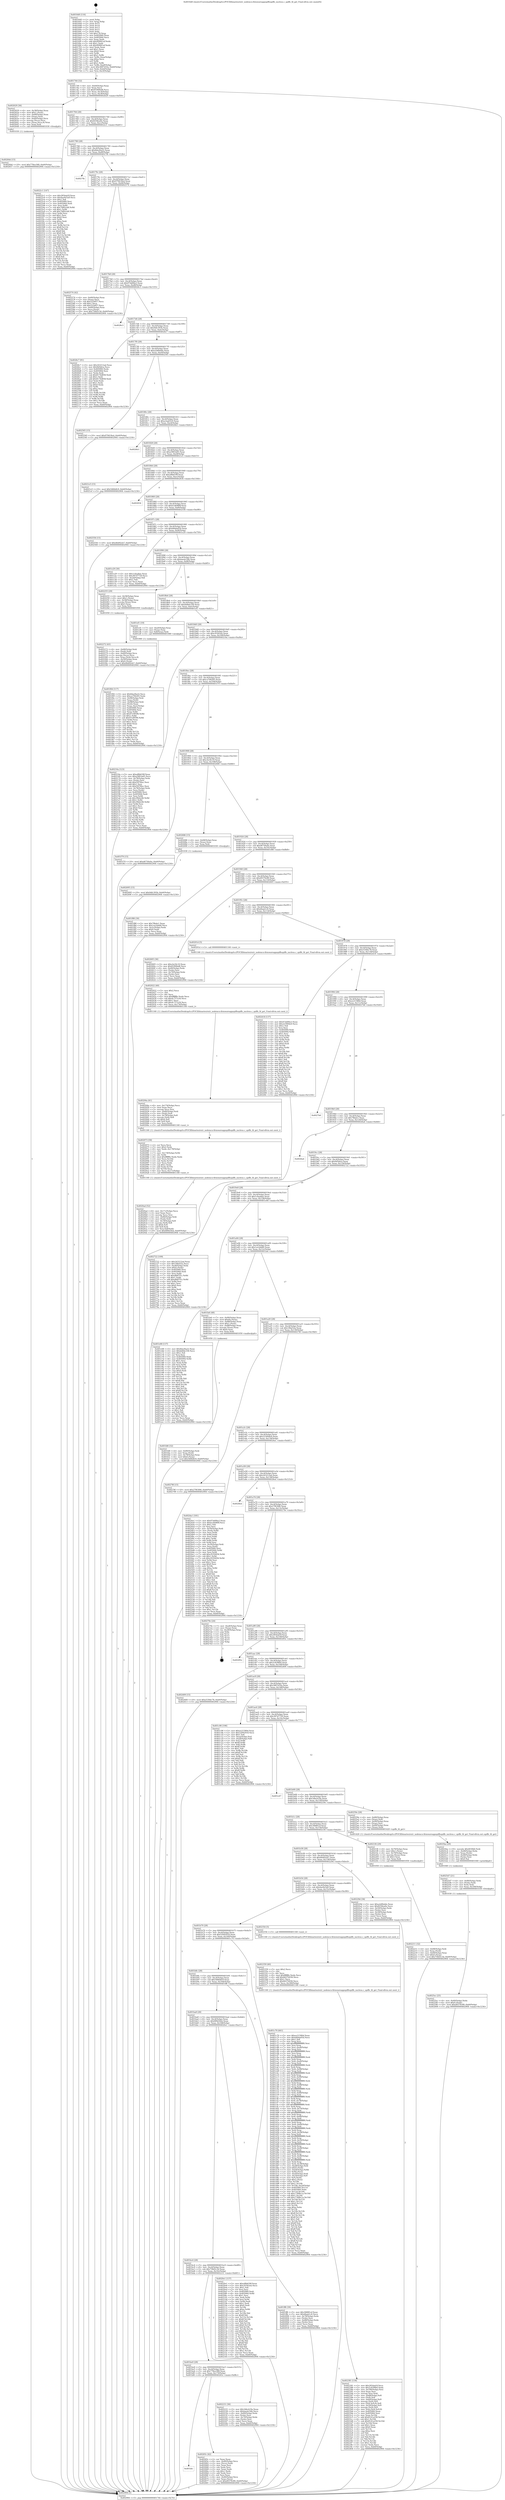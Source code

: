 digraph "0x4016d0" {
  label = "0x4016d0 (/mnt/c/Users/mathe/Desktop/tcc/POCII/binaries/extr_nodemcu-firmwareappspiffsspiffs_nucleus.c_spiffs_fd_get_Final-ollvm.out::main(0))"
  labelloc = "t"
  node[shape=record]

  Entry [label="",width=0.3,height=0.3,shape=circle,fillcolor=black,style=filled]
  "0x401744" [label="{
     0x401744 [32]\l
     | [instrs]\l
     &nbsp;&nbsp;0x401744 \<+6\>: mov -0xb0(%rbp),%eax\l
     &nbsp;&nbsp;0x40174a \<+2\>: mov %eax,%ecx\l
     &nbsp;&nbsp;0x40174c \<+6\>: sub $0x81f00bd8,%ecx\l
     &nbsp;&nbsp;0x401752 \<+6\>: mov %eax,-0xc4(%rbp)\l
     &nbsp;&nbsp;0x401758 \<+6\>: mov %ecx,-0xc8(%rbp)\l
     &nbsp;&nbsp;0x40175e \<+6\>: je 0000000000402629 \<main+0xf59\>\l
  }"]
  "0x402629" [label="{
     0x402629 [36]\l
     | [instrs]\l
     &nbsp;&nbsp;0x402629 \<+4\>: mov -0x38(%rbp),%rax\l
     &nbsp;&nbsp;0x40262d \<+6\>: movl $0x1,(%rax)\l
     &nbsp;&nbsp;0x402633 \<+4\>: mov -0x68(%rbp),%rax\l
     &nbsp;&nbsp;0x402637 \<+3\>: mov (%rax),%rax\l
     &nbsp;&nbsp;0x40263a \<+4\>: mov -0x40(%rbp),%rcx\l
     &nbsp;&nbsp;0x40263e \<+3\>: movslq (%rcx),%rcx\l
     &nbsp;&nbsp;0x402641 \<+4\>: mov (%rax,%rcx,8),%rax\l
     &nbsp;&nbsp;0x402645 \<+3\>: mov %rax,%rdi\l
     &nbsp;&nbsp;0x402648 \<+5\>: call 0000000000401030 \<free@plt\>\l
     | [calls]\l
     &nbsp;&nbsp;0x401030 \{1\} (unknown)\l
  }"]
  "0x401764" [label="{
     0x401764 [28]\l
     | [instrs]\l
     &nbsp;&nbsp;0x401764 \<+5\>: jmp 0000000000401769 \<main+0x99\>\l
     &nbsp;&nbsp;0x401769 \<+6\>: mov -0xc4(%rbp),%eax\l
     &nbsp;&nbsp;0x40176f \<+5\>: sub $0x8258ea0e,%eax\l
     &nbsp;&nbsp;0x401774 \<+6\>: mov %eax,-0xcc(%rbp)\l
     &nbsp;&nbsp;0x40177a \<+6\>: je 00000000004022c1 \<main+0xbf1\>\l
  }"]
  Exit [label="",width=0.3,height=0.3,shape=circle,fillcolor=black,style=filled,peripheries=2]
  "0x4022c1" [label="{
     0x4022c1 [147]\l
     | [instrs]\l
     &nbsp;&nbsp;0x4022c1 \<+5\>: mov $0x2854ab5f,%eax\l
     &nbsp;&nbsp;0x4022c6 \<+5\>: mov $0x4ae9e5a9,%ecx\l
     &nbsp;&nbsp;0x4022cb \<+2\>: mov $0x1,%dl\l
     &nbsp;&nbsp;0x4022cd \<+7\>: mov 0x405060,%esi\l
     &nbsp;&nbsp;0x4022d4 \<+7\>: mov 0x405064,%edi\l
     &nbsp;&nbsp;0x4022db \<+3\>: mov %esi,%r8d\l
     &nbsp;&nbsp;0x4022de \<+7\>: sub $0x74f82cb8,%r8d\l
     &nbsp;&nbsp;0x4022e5 \<+4\>: sub $0x1,%r8d\l
     &nbsp;&nbsp;0x4022e9 \<+7\>: add $0x74f82cb8,%r8d\l
     &nbsp;&nbsp;0x4022f0 \<+4\>: imul %r8d,%esi\l
     &nbsp;&nbsp;0x4022f4 \<+3\>: and $0x1,%esi\l
     &nbsp;&nbsp;0x4022f7 \<+3\>: cmp $0x0,%esi\l
     &nbsp;&nbsp;0x4022fa \<+4\>: sete %r9b\l
     &nbsp;&nbsp;0x4022fe \<+3\>: cmp $0xa,%edi\l
     &nbsp;&nbsp;0x402301 \<+4\>: setl %r10b\l
     &nbsp;&nbsp;0x402305 \<+3\>: mov %r9b,%r11b\l
     &nbsp;&nbsp;0x402308 \<+4\>: xor $0xff,%r11b\l
     &nbsp;&nbsp;0x40230c \<+3\>: mov %r10b,%bl\l
     &nbsp;&nbsp;0x40230f \<+3\>: xor $0xff,%bl\l
     &nbsp;&nbsp;0x402312 \<+3\>: xor $0x0,%dl\l
     &nbsp;&nbsp;0x402315 \<+3\>: mov %r11b,%r14b\l
     &nbsp;&nbsp;0x402318 \<+4\>: and $0x0,%r14b\l
     &nbsp;&nbsp;0x40231c \<+3\>: and %dl,%r9b\l
     &nbsp;&nbsp;0x40231f \<+3\>: mov %bl,%r15b\l
     &nbsp;&nbsp;0x402322 \<+4\>: and $0x0,%r15b\l
     &nbsp;&nbsp;0x402326 \<+3\>: and %dl,%r10b\l
     &nbsp;&nbsp;0x402329 \<+3\>: or %r9b,%r14b\l
     &nbsp;&nbsp;0x40232c \<+3\>: or %r10b,%r15b\l
     &nbsp;&nbsp;0x40232f \<+3\>: xor %r15b,%r14b\l
     &nbsp;&nbsp;0x402332 \<+3\>: or %bl,%r11b\l
     &nbsp;&nbsp;0x402335 \<+4\>: xor $0xff,%r11b\l
     &nbsp;&nbsp;0x402339 \<+3\>: or $0x0,%dl\l
     &nbsp;&nbsp;0x40233c \<+3\>: and %dl,%r11b\l
     &nbsp;&nbsp;0x40233f \<+3\>: or %r11b,%r14b\l
     &nbsp;&nbsp;0x402342 \<+4\>: test $0x1,%r14b\l
     &nbsp;&nbsp;0x402346 \<+3\>: cmovne %ecx,%eax\l
     &nbsp;&nbsp;0x402349 \<+6\>: mov %eax,-0xb0(%rbp)\l
     &nbsp;&nbsp;0x40234f \<+5\>: jmp 0000000000402904 \<main+0x1234\>\l
  }"]
  "0x401780" [label="{
     0x401780 [28]\l
     | [instrs]\l
     &nbsp;&nbsp;0x401780 \<+5\>: jmp 0000000000401785 \<main+0xb5\>\l
     &nbsp;&nbsp;0x401785 \<+6\>: mov -0xc4(%rbp),%eax\l
     &nbsp;&nbsp;0x40178b \<+5\>: sub $0x8da26a22,%eax\l
     &nbsp;&nbsp;0x401790 \<+6\>: mov %eax,-0xd0(%rbp)\l
     &nbsp;&nbsp;0x401796 \<+6\>: je 00000000004027fb \<main+0x112b\>\l
  }"]
  "0x402695" [label="{
     0x402695 [15]\l
     | [instrs]\l
     &nbsp;&nbsp;0x402695 \<+10\>: movl $0x9dfc393b,-0xb0(%rbp)\l
     &nbsp;&nbsp;0x40269f \<+5\>: jmp 0000000000402904 \<main+0x1234\>\l
  }"]
  "0x4027fb" [label="{
     0x4027fb\l
  }", style=dashed]
  "0x40179c" [label="{
     0x40179c [28]\l
     | [instrs]\l
     &nbsp;&nbsp;0x40179c \<+5\>: jmp 00000000004017a1 \<main+0xd1\>\l
     &nbsp;&nbsp;0x4017a1 \<+6\>: mov -0xc4(%rbp),%eax\l
     &nbsp;&nbsp;0x4017a7 \<+5\>: sub $0x979418ed,%eax\l
     &nbsp;&nbsp;0x4017ac \<+6\>: mov %eax,-0xd4(%rbp)\l
     &nbsp;&nbsp;0x4017b2 \<+6\>: je 0000000000402574 \<main+0xea4\>\l
  }"]
  "0x401bfc" [label="{
     0x401bfc\l
  }", style=dashed]
  "0x402574" [label="{
     0x402574 [42]\l
     | [instrs]\l
     &nbsp;&nbsp;0x402574 \<+4\>: mov -0x60(%rbp),%rax\l
     &nbsp;&nbsp;0x402578 \<+2\>: mov (%rax),%ecx\l
     &nbsp;&nbsp;0x40257a \<+6\>: sub $0x525df57,%ecx\l
     &nbsp;&nbsp;0x402580 \<+3\>: add $0x1,%ecx\l
     &nbsp;&nbsp;0x402583 \<+6\>: add $0x525df57,%ecx\l
     &nbsp;&nbsp;0x402589 \<+4\>: mov -0x60(%rbp),%rax\l
     &nbsp;&nbsp;0x40258d \<+2\>: mov %ecx,(%rax)\l
     &nbsp;&nbsp;0x40258f \<+10\>: movl $0x758d5c3d,-0xb0(%rbp)\l
     &nbsp;&nbsp;0x402599 \<+5\>: jmp 0000000000402904 \<main+0x1234\>\l
  }"]
  "0x4017b8" [label="{
     0x4017b8 [28]\l
     | [instrs]\l
     &nbsp;&nbsp;0x4017b8 \<+5\>: jmp 00000000004017bd \<main+0xed\>\l
     &nbsp;&nbsp;0x4017bd \<+6\>: mov -0xc4(%rbp),%eax\l
     &nbsp;&nbsp;0x4017c3 \<+5\>: sub $0x97dd06a3,%eax\l
     &nbsp;&nbsp;0x4017c8 \<+6\>: mov %eax,-0xd8(%rbp)\l
     &nbsp;&nbsp;0x4017ce \<+6\>: je 00000000004028c3 \<main+0x11f3\>\l
  }"]
  "0x40265c" [label="{
     0x40265c [42]\l
     | [instrs]\l
     &nbsp;&nbsp;0x40265c \<+2\>: xor %eax,%eax\l
     &nbsp;&nbsp;0x40265e \<+4\>: mov -0x40(%rbp),%rcx\l
     &nbsp;&nbsp;0x402662 \<+2\>: mov (%rcx),%edx\l
     &nbsp;&nbsp;0x402664 \<+2\>: mov %eax,%esi\l
     &nbsp;&nbsp;0x402666 \<+2\>: sub %edx,%esi\l
     &nbsp;&nbsp;0x402668 \<+2\>: mov %eax,%edx\l
     &nbsp;&nbsp;0x40266a \<+3\>: sub $0x1,%edx\l
     &nbsp;&nbsp;0x40266d \<+2\>: add %edx,%esi\l
     &nbsp;&nbsp;0x40266f \<+2\>: sub %esi,%eax\l
     &nbsp;&nbsp;0x402671 \<+4\>: mov -0x40(%rbp),%rcx\l
     &nbsp;&nbsp;0x402675 \<+2\>: mov %eax,(%rcx)\l
     &nbsp;&nbsp;0x402677 \<+10\>: movl $0xd9379c89,-0xb0(%rbp)\l
     &nbsp;&nbsp;0x402681 \<+5\>: jmp 0000000000402904 \<main+0x1234\>\l
  }"]
  "0x4028c3" [label="{
     0x4028c3\l
  }", style=dashed]
  "0x4017d4" [label="{
     0x4017d4 [28]\l
     | [instrs]\l
     &nbsp;&nbsp;0x4017d4 \<+5\>: jmp 00000000004017d9 \<main+0x109\>\l
     &nbsp;&nbsp;0x4017d9 \<+6\>: mov -0xc4(%rbp),%eax\l
     &nbsp;&nbsp;0x4017df \<+5\>: sub $0x9dfc393b,%eax\l
     &nbsp;&nbsp;0x4017e4 \<+6\>: mov %eax,-0xdc(%rbp)\l
     &nbsp;&nbsp;0x4017ea \<+6\>: je 00000000004026c7 \<main+0xff7\>\l
  }"]
  "0x40264d" [label="{
     0x40264d [15]\l
     | [instrs]\l
     &nbsp;&nbsp;0x40264d \<+10\>: movl $0x778ee368,-0xb0(%rbp)\l
     &nbsp;&nbsp;0x402657 \<+5\>: jmp 0000000000402904 \<main+0x1234\>\l
  }"]
  "0x4026c7" [label="{
     0x4026c7 [91]\l
     | [instrs]\l
     &nbsp;&nbsp;0x4026c7 \<+5\>: mov $0x243212ad,%eax\l
     &nbsp;&nbsp;0x4026cc \<+5\>: mov $0x9d5bfca,%ecx\l
     &nbsp;&nbsp;0x4026d1 \<+7\>: mov 0x405060,%edx\l
     &nbsp;&nbsp;0x4026d8 \<+7\>: mov 0x405064,%esi\l
     &nbsp;&nbsp;0x4026df \<+2\>: mov %edx,%edi\l
     &nbsp;&nbsp;0x4026e1 \<+6\>: sub $0x8174d858,%edi\l
     &nbsp;&nbsp;0x4026e7 \<+3\>: sub $0x1,%edi\l
     &nbsp;&nbsp;0x4026ea \<+6\>: add $0x8174d858,%edi\l
     &nbsp;&nbsp;0x4026f0 \<+3\>: imul %edi,%edx\l
     &nbsp;&nbsp;0x4026f3 \<+3\>: and $0x1,%edx\l
     &nbsp;&nbsp;0x4026f6 \<+3\>: cmp $0x0,%edx\l
     &nbsp;&nbsp;0x4026f9 \<+4\>: sete %r8b\l
     &nbsp;&nbsp;0x4026fd \<+3\>: cmp $0xa,%esi\l
     &nbsp;&nbsp;0x402700 \<+4\>: setl %r9b\l
     &nbsp;&nbsp;0x402704 \<+3\>: mov %r8b,%r10b\l
     &nbsp;&nbsp;0x402707 \<+3\>: and %r9b,%r10b\l
     &nbsp;&nbsp;0x40270a \<+3\>: xor %r9b,%r8b\l
     &nbsp;&nbsp;0x40270d \<+3\>: or %r8b,%r10b\l
     &nbsp;&nbsp;0x402710 \<+4\>: test $0x1,%r10b\l
     &nbsp;&nbsp;0x402714 \<+3\>: cmovne %ecx,%eax\l
     &nbsp;&nbsp;0x402717 \<+6\>: mov %eax,-0xb0(%rbp)\l
     &nbsp;&nbsp;0x40271d \<+5\>: jmp 0000000000402904 \<main+0x1234\>\l
  }"]
  "0x4017f0" [label="{
     0x4017f0 [28]\l
     | [instrs]\l
     &nbsp;&nbsp;0x4017f0 \<+5\>: jmp 00000000004017f5 \<main+0x125\>\l
     &nbsp;&nbsp;0x4017f5 \<+6\>: mov -0xc4(%rbp),%eax\l
     &nbsp;&nbsp;0x4017fb \<+5\>: sub $0xa2d0bdde,%eax\l
     &nbsp;&nbsp;0x401800 \<+6\>: mov %eax,-0xe0(%rbp)\l
     &nbsp;&nbsp;0x401806 \<+6\>: je 0000000000402565 \<main+0xe95\>\l
  }"]
  "0x4025ec" [label="{
     0x4025ec [25]\l
     | [instrs]\l
     &nbsp;&nbsp;0x4025ec \<+4\>: mov -0x40(%rbp),%rdx\l
     &nbsp;&nbsp;0x4025f0 \<+6\>: movl $0x0,(%rdx)\l
     &nbsp;&nbsp;0x4025f6 \<+10\>: movl $0xd9379c89,-0xb0(%rbp)\l
     &nbsp;&nbsp;0x402600 \<+5\>: jmp 0000000000402904 \<main+0x1234\>\l
  }"]
  "0x402565" [label="{
     0x402565 [15]\l
     | [instrs]\l
     &nbsp;&nbsp;0x402565 \<+10\>: movl $0x979418ed,-0xb0(%rbp)\l
     &nbsp;&nbsp;0x40256f \<+5\>: jmp 0000000000402904 \<main+0x1234\>\l
  }"]
  "0x40180c" [label="{
     0x40180c [28]\l
     | [instrs]\l
     &nbsp;&nbsp;0x40180c \<+5\>: jmp 0000000000401811 \<main+0x141\>\l
     &nbsp;&nbsp;0x401811 \<+6\>: mov -0xc4(%rbp),%eax\l
     &nbsp;&nbsp;0x401817 \<+5\>: sub $0xa3aa63c0,%eax\l
     &nbsp;&nbsp;0x40181c \<+6\>: mov %eax,-0xe4(%rbp)\l
     &nbsp;&nbsp;0x401822 \<+6\>: je 00000000004026b3 \<main+0xfe3\>\l
  }"]
  "0x4025d7" [label="{
     0x4025d7 [21]\l
     | [instrs]\l
     &nbsp;&nbsp;0x4025d7 \<+4\>: mov -0x80(%rbp),%rdx\l
     &nbsp;&nbsp;0x4025db \<+3\>: mov (%rdx),%rdx\l
     &nbsp;&nbsp;0x4025de \<+3\>: mov %rdx,%rdi\l
     &nbsp;&nbsp;0x4025e1 \<+6\>: mov %eax,-0x184(%rbp)\l
     &nbsp;&nbsp;0x4025e7 \<+5\>: call 0000000000401030 \<free@plt\>\l
     | [calls]\l
     &nbsp;&nbsp;0x401030 \{1\} (unknown)\l
  }"]
  "0x4026b3" [label="{
     0x4026b3\l
  }", style=dashed]
  "0x401828" [label="{
     0x401828 [28]\l
     | [instrs]\l
     &nbsp;&nbsp;0x401828 \<+5\>: jmp 000000000040182d \<main+0x15d\>\l
     &nbsp;&nbsp;0x40182d \<+6\>: mov -0xc4(%rbp),%eax\l
     &nbsp;&nbsp;0x401833 \<+5\>: sub $0xa5803a65,%eax\l
     &nbsp;&nbsp;0x401838 \<+6\>: mov %eax,-0xe8(%rbp)\l
     &nbsp;&nbsp;0x40183e \<+6\>: je 00000000004021e5 \<main+0xb15\>\l
  }"]
  "0x4025ba" [label="{
     0x4025ba [29]\l
     | [instrs]\l
     &nbsp;&nbsp;0x4025ba \<+10\>: movabs $0x4030b6,%rdi\l
     &nbsp;&nbsp;0x4025c4 \<+4\>: mov -0x48(%rbp),%rdx\l
     &nbsp;&nbsp;0x4025c8 \<+2\>: mov %eax,(%rdx)\l
     &nbsp;&nbsp;0x4025ca \<+4\>: mov -0x48(%rbp),%rdx\l
     &nbsp;&nbsp;0x4025ce \<+2\>: mov (%rdx),%esi\l
     &nbsp;&nbsp;0x4025d0 \<+2\>: mov $0x0,%al\l
     &nbsp;&nbsp;0x4025d2 \<+5\>: call 0000000000401040 \<printf@plt\>\l
     | [calls]\l
     &nbsp;&nbsp;0x401040 \{1\} (unknown)\l
  }"]
  "0x4021e5" [label="{
     0x4021e5 [15]\l
     | [instrs]\l
     &nbsp;&nbsp;0x4021e5 \<+10\>: movl $0x5466dfc9,-0xb0(%rbp)\l
     &nbsp;&nbsp;0x4021ef \<+5\>: jmp 0000000000402904 \<main+0x1234\>\l
  }"]
  "0x401844" [label="{
     0x401844 [28]\l
     | [instrs]\l
     &nbsp;&nbsp;0x401844 \<+5\>: jmp 0000000000401849 \<main+0x179\>\l
     &nbsp;&nbsp;0x401849 \<+6\>: mov -0xc4(%rbp),%eax\l
     &nbsp;&nbsp;0x40184f \<+5\>: sub $0xaf8b639f,%eax\l
     &nbsp;&nbsp;0x401854 \<+6\>: mov %eax,-0xec(%rbp)\l
     &nbsp;&nbsp;0x40185a \<+6\>: je 0000000000402834 \<main+0x1164\>\l
  }"]
  "0x402381" [label="{
     0x402381 [136]\l
     | [instrs]\l
     &nbsp;&nbsp;0x402381 \<+5\>: mov $0x2854ab5f,%ecx\l
     &nbsp;&nbsp;0x402386 \<+5\>: mov $0x2c839fb4,%edx\l
     &nbsp;&nbsp;0x40238b \<+6\>: mov -0x180(%rbp),%esi\l
     &nbsp;&nbsp;0x402391 \<+3\>: imul %eax,%esi\l
     &nbsp;&nbsp;0x402394 \<+3\>: movslq %esi,%rdi\l
     &nbsp;&nbsp;0x402397 \<+4\>: mov -0x68(%rbp),%r8\l
     &nbsp;&nbsp;0x40239b \<+3\>: mov (%r8),%r8\l
     &nbsp;&nbsp;0x40239e \<+4\>: mov -0x60(%rbp),%r9\l
     &nbsp;&nbsp;0x4023a2 \<+3\>: movslq (%r9),%r9\l
     &nbsp;&nbsp;0x4023a5 \<+4\>: mov (%r8,%r9,8),%r8\l
     &nbsp;&nbsp;0x4023a9 \<+4\>: mov -0x50(%rbp),%r9\l
     &nbsp;&nbsp;0x4023ad \<+3\>: movslq (%r9),%r9\l
     &nbsp;&nbsp;0x4023b0 \<+4\>: mov %rdi,(%r8,%r9,8)\l
     &nbsp;&nbsp;0x4023b4 \<+7\>: mov 0x405060,%eax\l
     &nbsp;&nbsp;0x4023bb \<+7\>: mov 0x405064,%esi\l
     &nbsp;&nbsp;0x4023c2 \<+3\>: mov %eax,%r10d\l
     &nbsp;&nbsp;0x4023c5 \<+7\>: add $0x8141a258,%r10d\l
     &nbsp;&nbsp;0x4023cc \<+4\>: sub $0x1,%r10d\l
     &nbsp;&nbsp;0x4023d0 \<+7\>: sub $0x8141a258,%r10d\l
     &nbsp;&nbsp;0x4023d7 \<+4\>: imul %r10d,%eax\l
     &nbsp;&nbsp;0x4023db \<+3\>: and $0x1,%eax\l
     &nbsp;&nbsp;0x4023de \<+3\>: cmp $0x0,%eax\l
     &nbsp;&nbsp;0x4023e1 \<+4\>: sete %r11b\l
     &nbsp;&nbsp;0x4023e5 \<+3\>: cmp $0xa,%esi\l
     &nbsp;&nbsp;0x4023e8 \<+3\>: setl %bl\l
     &nbsp;&nbsp;0x4023eb \<+3\>: mov %r11b,%r14b\l
     &nbsp;&nbsp;0x4023ee \<+3\>: and %bl,%r14b\l
     &nbsp;&nbsp;0x4023f1 \<+3\>: xor %bl,%r11b\l
     &nbsp;&nbsp;0x4023f4 \<+3\>: or %r11b,%r14b\l
     &nbsp;&nbsp;0x4023f7 \<+4\>: test $0x1,%r14b\l
     &nbsp;&nbsp;0x4023fb \<+3\>: cmovne %edx,%ecx\l
     &nbsp;&nbsp;0x4023fe \<+6\>: mov %ecx,-0xb0(%rbp)\l
     &nbsp;&nbsp;0x402404 \<+5\>: jmp 0000000000402904 \<main+0x1234\>\l
  }"]
  "0x402834" [label="{
     0x402834\l
  }", style=dashed]
  "0x401860" [label="{
     0x401860 [28]\l
     | [instrs]\l
     &nbsp;&nbsp;0x401860 \<+5\>: jmp 0000000000401865 \<main+0x195\>\l
     &nbsp;&nbsp;0x401865 \<+6\>: mov -0xc4(%rbp),%eax\l
     &nbsp;&nbsp;0x40186b \<+5\>: sub $0xb1db989f,%eax\l
     &nbsp;&nbsp;0x401870 \<+6\>: mov %eax,-0xf0(%rbp)\l
     &nbsp;&nbsp;0x401876 \<+6\>: je 0000000000402556 \<main+0xe86\>\l
  }"]
  "0x402359" [label="{
     0x402359 [40]\l
     | [instrs]\l
     &nbsp;&nbsp;0x402359 \<+5\>: mov $0x2,%ecx\l
     &nbsp;&nbsp;0x40235e \<+1\>: cltd\l
     &nbsp;&nbsp;0x40235f \<+2\>: idiv %ecx\l
     &nbsp;&nbsp;0x402361 \<+6\>: imul $0xfffffffe,%edx,%ecx\l
     &nbsp;&nbsp;0x402367 \<+6\>: add $0x8d37b936,%ecx\l
     &nbsp;&nbsp;0x40236d \<+3\>: add $0x1,%ecx\l
     &nbsp;&nbsp;0x402370 \<+6\>: sub $0x8d37b936,%ecx\l
     &nbsp;&nbsp;0x402376 \<+6\>: mov %ecx,-0x180(%rbp)\l
     &nbsp;&nbsp;0x40237c \<+5\>: call 0000000000401160 \<next_i\>\l
     | [calls]\l
     &nbsp;&nbsp;0x401160 \{1\} (/mnt/c/Users/mathe/Desktop/tcc/POCII/binaries/extr_nodemcu-firmwareappspiffsspiffs_nucleus.c_spiffs_fd_get_Final-ollvm.out::next_i)\l
  }"]
  "0x402556" [label="{
     0x402556 [15]\l
     | [instrs]\l
     &nbsp;&nbsp;0x402556 \<+10\>: movl $0x46d92eb7,-0xb0(%rbp)\l
     &nbsp;&nbsp;0x402560 \<+5\>: jmp 0000000000402904 \<main+0x1234\>\l
  }"]
  "0x40187c" [label="{
     0x40187c [28]\l
     | [instrs]\l
     &nbsp;&nbsp;0x40187c \<+5\>: jmp 0000000000401881 \<main+0x1b1\>\l
     &nbsp;&nbsp;0x401881 \<+6\>: mov -0xc4(%rbp),%eax\l
     &nbsp;&nbsp;0x401887 \<+5\>: sub $0xb8dda05d,%eax\l
     &nbsp;&nbsp;0x40188c \<+6\>: mov %eax,-0xf4(%rbp)\l
     &nbsp;&nbsp;0x401892 \<+6\>: je 0000000000401e29 \<main+0x759\>\l
  }"]
  "0x402272" [label="{
     0x402272 [43]\l
     | [instrs]\l
     &nbsp;&nbsp;0x402272 \<+4\>: mov -0x68(%rbp),%rdi\l
     &nbsp;&nbsp;0x402276 \<+3\>: mov (%rdi),%rdi\l
     &nbsp;&nbsp;0x402279 \<+4\>: mov -0x60(%rbp),%rcx\l
     &nbsp;&nbsp;0x40227d \<+3\>: movslq (%rcx),%rcx\l
     &nbsp;&nbsp;0x402280 \<+4\>: mov %rax,(%rdi,%rcx,8)\l
     &nbsp;&nbsp;0x402284 \<+4\>: mov -0x50(%rbp),%rax\l
     &nbsp;&nbsp;0x402288 \<+6\>: movl $0x0,(%rax)\l
     &nbsp;&nbsp;0x40228e \<+10\>: movl $0x46d92eb7,-0xb0(%rbp)\l
     &nbsp;&nbsp;0x402298 \<+5\>: jmp 0000000000402904 \<main+0x1234\>\l
  }"]
  "0x401e29" [label="{
     0x401e29 [30]\l
     | [instrs]\l
     &nbsp;&nbsp;0x401e29 \<+5\>: mov $0x1c0aa8ae,%eax\l
     &nbsp;&nbsp;0x401e2e \<+5\>: mov $0x387d7729,%ecx\l
     &nbsp;&nbsp;0x401e33 \<+3\>: mov -0x2d(%rbp),%dl\l
     &nbsp;&nbsp;0x401e36 \<+3\>: test $0x1,%dl\l
     &nbsp;&nbsp;0x401e39 \<+3\>: cmovne %ecx,%eax\l
     &nbsp;&nbsp;0x401e3c \<+6\>: mov %eax,-0xb0(%rbp)\l
     &nbsp;&nbsp;0x401e42 \<+5\>: jmp 0000000000402904 \<main+0x1234\>\l
  }"]
  "0x401898" [label="{
     0x401898 [28]\l
     | [instrs]\l
     &nbsp;&nbsp;0x401898 \<+5\>: jmp 000000000040189d \<main+0x1cd\>\l
     &nbsp;&nbsp;0x40189d \<+6\>: mov -0xc4(%rbp),%eax\l
     &nbsp;&nbsp;0x4018a3 \<+5\>: sub $0xbaedc54b,%eax\l
     &nbsp;&nbsp;0x4018a8 \<+6\>: mov %eax,-0xf8(%rbp)\l
     &nbsp;&nbsp;0x4018ae \<+6\>: je 0000000000402255 \<main+0xb85\>\l
  }"]
  "0x401be0" [label="{
     0x401be0 [28]\l
     | [instrs]\l
     &nbsp;&nbsp;0x401be0 \<+5\>: jmp 0000000000401be5 \<main+0x515\>\l
     &nbsp;&nbsp;0x401be5 \<+6\>: mov -0xc4(%rbp),%eax\l
     &nbsp;&nbsp;0x401beb \<+5\>: sub $0x778ee368,%eax\l
     &nbsp;&nbsp;0x401bf0 \<+6\>: mov %eax,-0x170(%rbp)\l
     &nbsp;&nbsp;0x401bf6 \<+6\>: je 000000000040265c \<main+0xf8c\>\l
  }"]
  "0x402255" [label="{
     0x402255 [29]\l
     | [instrs]\l
     &nbsp;&nbsp;0x402255 \<+4\>: mov -0x58(%rbp),%rax\l
     &nbsp;&nbsp;0x402259 \<+6\>: movl $0x1,(%rax)\l
     &nbsp;&nbsp;0x40225f \<+4\>: mov -0x58(%rbp),%rax\l
     &nbsp;&nbsp;0x402263 \<+3\>: movslq (%rax),%rax\l
     &nbsp;&nbsp;0x402266 \<+4\>: shl $0x3,%rax\l
     &nbsp;&nbsp;0x40226a \<+3\>: mov %rax,%rdi\l
     &nbsp;&nbsp;0x40226d \<+5\>: call 0000000000401050 \<malloc@plt\>\l
     | [calls]\l
     &nbsp;&nbsp;0x401050 \{1\} (unknown)\l
  }"]
  "0x4018b4" [label="{
     0x4018b4 [28]\l
     | [instrs]\l
     &nbsp;&nbsp;0x4018b4 \<+5\>: jmp 00000000004018b9 \<main+0x1e9\>\l
     &nbsp;&nbsp;0x4018b9 \<+6\>: mov -0xc4(%rbp),%eax\l
     &nbsp;&nbsp;0x4018bf \<+5\>: sub $0xbb8de336,%eax\l
     &nbsp;&nbsp;0x4018c4 \<+6\>: mov %eax,-0xfc(%rbp)\l
     &nbsp;&nbsp;0x4018ca \<+6\>: je 0000000000401ef1 \<main+0x821\>\l
  }"]
  "0x402231" [label="{
     0x402231 [36]\l
     | [instrs]\l
     &nbsp;&nbsp;0x402231 \<+5\>: mov $0x3dbcb19a,%eax\l
     &nbsp;&nbsp;0x402236 \<+5\>: mov $0xbaedc54b,%ecx\l
     &nbsp;&nbsp;0x40223b \<+4\>: mov -0x60(%rbp),%rdx\l
     &nbsp;&nbsp;0x40223f \<+2\>: mov (%rdx),%esi\l
     &nbsp;&nbsp;0x402241 \<+4\>: mov -0x70(%rbp),%rdx\l
     &nbsp;&nbsp;0x402245 \<+2\>: cmp (%rdx),%esi\l
     &nbsp;&nbsp;0x402247 \<+3\>: cmovl %ecx,%eax\l
     &nbsp;&nbsp;0x40224a \<+6\>: mov %eax,-0xb0(%rbp)\l
     &nbsp;&nbsp;0x402250 \<+5\>: jmp 0000000000402904 \<main+0x1234\>\l
  }"]
  "0x401ef1" [label="{
     0x401ef1 [19]\l
     | [instrs]\l
     &nbsp;&nbsp;0x401ef1 \<+7\>: mov -0xa0(%rbp),%rax\l
     &nbsp;&nbsp;0x401ef8 \<+3\>: mov (%rax),%rax\l
     &nbsp;&nbsp;0x401efb \<+4\>: mov 0x8(%rax),%rdi\l
     &nbsp;&nbsp;0x401eff \<+5\>: call 0000000000401060 \<atoi@plt\>\l
     | [calls]\l
     &nbsp;&nbsp;0x401060 \{1\} (unknown)\l
  }"]
  "0x4018d0" [label="{
     0x4018d0 [28]\l
     | [instrs]\l
     &nbsp;&nbsp;0x4018d0 \<+5\>: jmp 00000000004018d5 \<main+0x205\>\l
     &nbsp;&nbsp;0x4018d5 \<+6\>: mov -0xc4(%rbp),%eax\l
     &nbsp;&nbsp;0x4018db \<+5\>: sub $0xc91fb5eb,%eax\l
     &nbsp;&nbsp;0x4018e0 \<+6\>: mov %eax,-0x100(%rbp)\l
     &nbsp;&nbsp;0x4018e6 \<+6\>: je 000000000040216a \<main+0xa9a\>\l
  }"]
  "0x402211" [label="{
     0x402211 [32]\l
     | [instrs]\l
     &nbsp;&nbsp;0x402211 \<+4\>: mov -0x68(%rbp),%rdi\l
     &nbsp;&nbsp;0x402215 \<+3\>: mov %rax,(%rdi)\l
     &nbsp;&nbsp;0x402218 \<+4\>: mov -0x60(%rbp),%rax\l
     &nbsp;&nbsp;0x40221c \<+6\>: movl $0x0,(%rax)\l
     &nbsp;&nbsp;0x402222 \<+10\>: movl $0x758d5c3d,-0xb0(%rbp)\l
     &nbsp;&nbsp;0x40222c \<+5\>: jmp 0000000000402904 \<main+0x1234\>\l
  }"]
  "0x40216a" [label="{
     0x40216a [123]\l
     | [instrs]\l
     &nbsp;&nbsp;0x40216a \<+5\>: mov $0xaf8b639f,%eax\l
     &nbsp;&nbsp;0x40216f \<+5\>: mov $0xa5803a65,%ecx\l
     &nbsp;&nbsp;0x402174 \<+4\>: mov -0x78(%rbp),%rdx\l
     &nbsp;&nbsp;0x402178 \<+2\>: mov (%rdx),%esi\l
     &nbsp;&nbsp;0x40217a \<+6\>: add $0xf397f0ec,%esi\l
     &nbsp;&nbsp;0x402180 \<+3\>: add $0x1,%esi\l
     &nbsp;&nbsp;0x402183 \<+6\>: sub $0xf397f0ec,%esi\l
     &nbsp;&nbsp;0x402189 \<+4\>: mov -0x78(%rbp),%rdx\l
     &nbsp;&nbsp;0x40218d \<+2\>: mov %esi,(%rdx)\l
     &nbsp;&nbsp;0x40218f \<+7\>: mov 0x405060,%esi\l
     &nbsp;&nbsp;0x402196 \<+7\>: mov 0x405064,%edi\l
     &nbsp;&nbsp;0x40219d \<+3\>: mov %esi,%r8d\l
     &nbsp;&nbsp;0x4021a0 \<+7\>: sub $0x39b4c66,%r8d\l
     &nbsp;&nbsp;0x4021a7 \<+4\>: sub $0x1,%r8d\l
     &nbsp;&nbsp;0x4021ab \<+7\>: add $0x39b4c66,%r8d\l
     &nbsp;&nbsp;0x4021b2 \<+4\>: imul %r8d,%esi\l
     &nbsp;&nbsp;0x4021b6 \<+3\>: and $0x1,%esi\l
     &nbsp;&nbsp;0x4021b9 \<+3\>: cmp $0x0,%esi\l
     &nbsp;&nbsp;0x4021bc \<+4\>: sete %r9b\l
     &nbsp;&nbsp;0x4021c0 \<+3\>: cmp $0xa,%edi\l
     &nbsp;&nbsp;0x4021c3 \<+4\>: setl %r10b\l
     &nbsp;&nbsp;0x4021c7 \<+3\>: mov %r9b,%r11b\l
     &nbsp;&nbsp;0x4021ca \<+3\>: and %r10b,%r11b\l
     &nbsp;&nbsp;0x4021cd \<+3\>: xor %r10b,%r9b\l
     &nbsp;&nbsp;0x4021d0 \<+3\>: or %r9b,%r11b\l
     &nbsp;&nbsp;0x4021d3 \<+4\>: test $0x1,%r11b\l
     &nbsp;&nbsp;0x4021d7 \<+3\>: cmovne %ecx,%eax\l
     &nbsp;&nbsp;0x4021da \<+6\>: mov %eax,-0xb0(%rbp)\l
     &nbsp;&nbsp;0x4021e0 \<+5\>: jmp 0000000000402904 \<main+0x1234\>\l
  }"]
  "0x4018ec" [label="{
     0x4018ec [28]\l
     | [instrs]\l
     &nbsp;&nbsp;0x4018ec \<+5\>: jmp 00000000004018f1 \<main+0x221\>\l
     &nbsp;&nbsp;0x4018f1 \<+6\>: mov -0xc4(%rbp),%eax\l
     &nbsp;&nbsp;0x4018f7 \<+5\>: sub $0xca794265,%eax\l
     &nbsp;&nbsp;0x4018fc \<+6\>: mov %eax,-0x104(%rbp)\l
     &nbsp;&nbsp;0x401902 \<+6\>: je 0000000000401f79 \<main+0x8a9\>\l
  }"]
  "0x401bc4" [label="{
     0x401bc4 [28]\l
     | [instrs]\l
     &nbsp;&nbsp;0x401bc4 \<+5\>: jmp 0000000000401bc9 \<main+0x4f9\>\l
     &nbsp;&nbsp;0x401bc9 \<+6\>: mov -0xc4(%rbp),%eax\l
     &nbsp;&nbsp;0x401bcf \<+5\>: sub $0x758d5c3d,%eax\l
     &nbsp;&nbsp;0x401bd4 \<+6\>: mov %eax,-0x16c(%rbp)\l
     &nbsp;&nbsp;0x401bda \<+6\>: je 0000000000402231 \<main+0xb61\>\l
  }"]
  "0x401f79" [label="{
     0x401f79 [15]\l
     | [instrs]\l
     &nbsp;&nbsp;0x401f79 \<+10\>: movl $0xd6756a0a,-0xb0(%rbp)\l
     &nbsp;&nbsp;0x401f83 \<+5\>: jmp 0000000000402904 \<main+0x1234\>\l
  }"]
  "0x401908" [label="{
     0x401908 [28]\l
     | [instrs]\l
     &nbsp;&nbsp;0x401908 \<+5\>: jmp 000000000040190d \<main+0x23d\>\l
     &nbsp;&nbsp;0x40190d \<+6\>: mov -0xc4(%rbp),%eax\l
     &nbsp;&nbsp;0x401913 \<+5\>: sub $0xcfa18c10,%eax\l
     &nbsp;&nbsp;0x401918 \<+6\>: mov %eax,-0x108(%rbp)\l
     &nbsp;&nbsp;0x40191e \<+6\>: je 0000000000402686 \<main+0xfb6\>\l
  }"]
  "0x4020e1" [label="{
     0x4020e1 [137]\l
     | [instrs]\l
     &nbsp;&nbsp;0x4020e1 \<+5\>: mov $0xaf8b639f,%eax\l
     &nbsp;&nbsp;0x4020e6 \<+5\>: mov $0xc91fb5eb,%ecx\l
     &nbsp;&nbsp;0x4020eb \<+2\>: mov $0x1,%dl\l
     &nbsp;&nbsp;0x4020ed \<+2\>: xor %esi,%esi\l
     &nbsp;&nbsp;0x4020ef \<+7\>: mov 0x405060,%edi\l
     &nbsp;&nbsp;0x4020f6 \<+8\>: mov 0x405064,%r8d\l
     &nbsp;&nbsp;0x4020fe \<+3\>: sub $0x1,%esi\l
     &nbsp;&nbsp;0x402101 \<+3\>: mov %edi,%r9d\l
     &nbsp;&nbsp;0x402104 \<+3\>: add %esi,%r9d\l
     &nbsp;&nbsp;0x402107 \<+4\>: imul %r9d,%edi\l
     &nbsp;&nbsp;0x40210b \<+3\>: and $0x1,%edi\l
     &nbsp;&nbsp;0x40210e \<+3\>: cmp $0x0,%edi\l
     &nbsp;&nbsp;0x402111 \<+4\>: sete %r10b\l
     &nbsp;&nbsp;0x402115 \<+4\>: cmp $0xa,%r8d\l
     &nbsp;&nbsp;0x402119 \<+4\>: setl %r11b\l
     &nbsp;&nbsp;0x40211d \<+3\>: mov %r10b,%bl\l
     &nbsp;&nbsp;0x402120 \<+3\>: xor $0xff,%bl\l
     &nbsp;&nbsp;0x402123 \<+3\>: mov %r11b,%r14b\l
     &nbsp;&nbsp;0x402126 \<+4\>: xor $0xff,%r14b\l
     &nbsp;&nbsp;0x40212a \<+3\>: xor $0x0,%dl\l
     &nbsp;&nbsp;0x40212d \<+3\>: mov %bl,%r15b\l
     &nbsp;&nbsp;0x402130 \<+4\>: and $0x0,%r15b\l
     &nbsp;&nbsp;0x402134 \<+3\>: and %dl,%r10b\l
     &nbsp;&nbsp;0x402137 \<+3\>: mov %r14b,%r12b\l
     &nbsp;&nbsp;0x40213a \<+4\>: and $0x0,%r12b\l
     &nbsp;&nbsp;0x40213e \<+3\>: and %dl,%r11b\l
     &nbsp;&nbsp;0x402141 \<+3\>: or %r10b,%r15b\l
     &nbsp;&nbsp;0x402144 \<+3\>: or %r11b,%r12b\l
     &nbsp;&nbsp;0x402147 \<+3\>: xor %r12b,%r15b\l
     &nbsp;&nbsp;0x40214a \<+3\>: or %r14b,%bl\l
     &nbsp;&nbsp;0x40214d \<+3\>: xor $0xff,%bl\l
     &nbsp;&nbsp;0x402150 \<+3\>: or $0x0,%dl\l
     &nbsp;&nbsp;0x402153 \<+2\>: and %dl,%bl\l
     &nbsp;&nbsp;0x402155 \<+3\>: or %bl,%r15b\l
     &nbsp;&nbsp;0x402158 \<+4\>: test $0x1,%r15b\l
     &nbsp;&nbsp;0x40215c \<+3\>: cmovne %ecx,%eax\l
     &nbsp;&nbsp;0x40215f \<+6\>: mov %eax,-0xb0(%rbp)\l
     &nbsp;&nbsp;0x402165 \<+5\>: jmp 0000000000402904 \<main+0x1234\>\l
  }"]
  "0x402686" [label="{
     0x402686 [15]\l
     | [instrs]\l
     &nbsp;&nbsp;0x402686 \<+4\>: mov -0x68(%rbp),%rax\l
     &nbsp;&nbsp;0x40268a \<+3\>: mov (%rax),%rax\l
     &nbsp;&nbsp;0x40268d \<+3\>: mov %rax,%rdi\l
     &nbsp;&nbsp;0x402690 \<+5\>: call 0000000000401030 \<free@plt\>\l
     | [calls]\l
     &nbsp;&nbsp;0x401030 \{1\} (unknown)\l
  }"]
  "0x401924" [label="{
     0x401924 [28]\l
     | [instrs]\l
     &nbsp;&nbsp;0x401924 \<+5\>: jmp 0000000000401929 \<main+0x259\>\l
     &nbsp;&nbsp;0x401929 \<+6\>: mov -0xc4(%rbp),%eax\l
     &nbsp;&nbsp;0x40192f \<+5\>: sub $0xd6756a0a,%eax\l
     &nbsp;&nbsp;0x401934 \<+6\>: mov %eax,-0x10c(%rbp)\l
     &nbsp;&nbsp;0x40193a \<+6\>: je 0000000000401f88 \<main+0x8b8\>\l
  }"]
  "0x4020ad" [label="{
     0x4020ad [52]\l
     | [instrs]\l
     &nbsp;&nbsp;0x4020ad \<+6\>: mov -0x17c(%rbp),%ecx\l
     &nbsp;&nbsp;0x4020b3 \<+3\>: imul %eax,%ecx\l
     &nbsp;&nbsp;0x4020b6 \<+3\>: movslq %ecx,%rsi\l
     &nbsp;&nbsp;0x4020b9 \<+4\>: mov -0x80(%rbp),%rdi\l
     &nbsp;&nbsp;0x4020bd \<+3\>: mov (%rdi),%rdi\l
     &nbsp;&nbsp;0x4020c0 \<+4\>: mov -0x78(%rbp),%r8\l
     &nbsp;&nbsp;0x4020c4 \<+3\>: movslq (%r8),%r8\l
     &nbsp;&nbsp;0x4020c7 \<+4\>: shl $0x4,%r8\l
     &nbsp;&nbsp;0x4020cb \<+3\>: add %r8,%rdi\l
     &nbsp;&nbsp;0x4020ce \<+4\>: mov %rsi,0x8(%rdi)\l
     &nbsp;&nbsp;0x4020d2 \<+10\>: movl $0x689d3feb,-0xb0(%rbp)\l
     &nbsp;&nbsp;0x4020dc \<+5\>: jmp 0000000000402904 \<main+0x1234\>\l
  }"]
  "0x401f88" [label="{
     0x401f88 [30]\l
     | [instrs]\l
     &nbsp;&nbsp;0x401f88 \<+5\>: mov $0x78bde1,%eax\l
     &nbsp;&nbsp;0x401f8d \<+5\>: mov $0x1ee2ddd0,%ecx\l
     &nbsp;&nbsp;0x401f92 \<+3\>: mov -0x2c(%rbp),%edx\l
     &nbsp;&nbsp;0x401f95 \<+3\>: cmp $0x0,%edx\l
     &nbsp;&nbsp;0x401f98 \<+3\>: cmove %ecx,%eax\l
     &nbsp;&nbsp;0x401f9b \<+6\>: mov %eax,-0xb0(%rbp)\l
     &nbsp;&nbsp;0x401fa1 \<+5\>: jmp 0000000000402904 \<main+0x1234\>\l
  }"]
  "0x401940" [label="{
     0x401940 [28]\l
     | [instrs]\l
     &nbsp;&nbsp;0x401940 \<+5\>: jmp 0000000000401945 \<main+0x275\>\l
     &nbsp;&nbsp;0x401945 \<+6\>: mov -0xc4(%rbp),%eax\l
     &nbsp;&nbsp;0x40194b \<+5\>: sub $0xd9379c89,%eax\l
     &nbsp;&nbsp;0x401950 \<+6\>: mov %eax,-0x110(%rbp)\l
     &nbsp;&nbsp;0x401956 \<+6\>: je 0000000000402605 \<main+0xf35\>\l
  }"]
  "0x402073" [label="{
     0x402073 [58]\l
     | [instrs]\l
     &nbsp;&nbsp;0x402073 \<+2\>: xor %ecx,%ecx\l
     &nbsp;&nbsp;0x402075 \<+5\>: mov $0x2,%edx\l
     &nbsp;&nbsp;0x40207a \<+6\>: mov %edx,-0x178(%rbp)\l
     &nbsp;&nbsp;0x402080 \<+1\>: cltd\l
     &nbsp;&nbsp;0x402081 \<+7\>: mov -0x178(%rbp),%r9d\l
     &nbsp;&nbsp;0x402088 \<+3\>: idiv %r9d\l
     &nbsp;&nbsp;0x40208b \<+6\>: imul $0xfffffffe,%edx,%edx\l
     &nbsp;&nbsp;0x402091 \<+3\>: mov %ecx,%r10d\l
     &nbsp;&nbsp;0x402094 \<+3\>: sub %edx,%r10d\l
     &nbsp;&nbsp;0x402097 \<+2\>: mov %ecx,%edx\l
     &nbsp;&nbsp;0x402099 \<+3\>: sub $0x1,%edx\l
     &nbsp;&nbsp;0x40209c \<+3\>: add %edx,%r10d\l
     &nbsp;&nbsp;0x40209f \<+3\>: sub %r10d,%ecx\l
     &nbsp;&nbsp;0x4020a2 \<+6\>: mov %ecx,-0x17c(%rbp)\l
     &nbsp;&nbsp;0x4020a8 \<+5\>: call 0000000000401160 \<next_i\>\l
     | [calls]\l
     &nbsp;&nbsp;0x401160 \{1\} (/mnt/c/Users/mathe/Desktop/tcc/POCII/binaries/extr_nodemcu-firmwareappspiffsspiffs_nucleus.c_spiffs_fd_get_Final-ollvm.out::next_i)\l
  }"]
  "0x402605" [label="{
     0x402605 [36]\l
     | [instrs]\l
     &nbsp;&nbsp;0x402605 \<+5\>: mov $0xcfa18c10,%eax\l
     &nbsp;&nbsp;0x40260a \<+5\>: mov $0x81f00bd8,%ecx\l
     &nbsp;&nbsp;0x40260f \<+4\>: mov -0x40(%rbp),%rdx\l
     &nbsp;&nbsp;0x402613 \<+2\>: mov (%rdx),%esi\l
     &nbsp;&nbsp;0x402615 \<+4\>: mov -0x70(%rbp),%rdx\l
     &nbsp;&nbsp;0x402619 \<+2\>: cmp (%rdx),%esi\l
     &nbsp;&nbsp;0x40261b \<+3\>: cmovl %ecx,%eax\l
     &nbsp;&nbsp;0x40261e \<+6\>: mov %eax,-0xb0(%rbp)\l
     &nbsp;&nbsp;0x402624 \<+5\>: jmp 0000000000402904 \<main+0x1234\>\l
  }"]
  "0x40195c" [label="{
     0x40195c [28]\l
     | [instrs]\l
     &nbsp;&nbsp;0x40195c \<+5\>: jmp 0000000000401961 \<main+0x291\>\l
     &nbsp;&nbsp;0x401961 \<+6\>: mov -0xc4(%rbp),%eax\l
     &nbsp;&nbsp;0x401967 \<+5\>: sub $0xdfaab1c6,%eax\l
     &nbsp;&nbsp;0x40196c \<+6\>: mov %eax,-0x114(%rbp)\l
     &nbsp;&nbsp;0x401972 \<+6\>: je 000000000040201d \<main+0x94d\>\l
  }"]
  "0x40204a" [label="{
     0x40204a [41]\l
     | [instrs]\l
     &nbsp;&nbsp;0x40204a \<+6\>: mov -0x174(%rbp),%ecx\l
     &nbsp;&nbsp;0x402050 \<+3\>: imul %eax,%ecx\l
     &nbsp;&nbsp;0x402053 \<+3\>: movslq %ecx,%rsi\l
     &nbsp;&nbsp;0x402056 \<+4\>: mov -0x80(%rbp),%rdi\l
     &nbsp;&nbsp;0x40205a \<+3\>: mov (%rdi),%rdi\l
     &nbsp;&nbsp;0x40205d \<+4\>: mov -0x78(%rbp),%r8\l
     &nbsp;&nbsp;0x402061 \<+3\>: movslq (%r8),%r8\l
     &nbsp;&nbsp;0x402064 \<+4\>: shl $0x4,%r8\l
     &nbsp;&nbsp;0x402068 \<+3\>: add %r8,%rdi\l
     &nbsp;&nbsp;0x40206b \<+3\>: mov %rsi,(%rdi)\l
     &nbsp;&nbsp;0x40206e \<+5\>: call 0000000000401160 \<next_i\>\l
     | [calls]\l
     &nbsp;&nbsp;0x401160 \{1\} (/mnt/c/Users/mathe/Desktop/tcc/POCII/binaries/extr_nodemcu-firmwareappspiffsspiffs_nucleus.c_spiffs_fd_get_Final-ollvm.out::next_i)\l
  }"]
  "0x40201d" [label="{
     0x40201d [5]\l
     | [instrs]\l
     &nbsp;&nbsp;0x40201d \<+5\>: call 0000000000401160 \<next_i\>\l
     | [calls]\l
     &nbsp;&nbsp;0x401160 \{1\} (/mnt/c/Users/mathe/Desktop/tcc/POCII/binaries/extr_nodemcu-firmwareappspiffsspiffs_nucleus.c_spiffs_fd_get_Final-ollvm.out::next_i)\l
  }"]
  "0x401978" [label="{
     0x401978 [28]\l
     | [instrs]\l
     &nbsp;&nbsp;0x401978 \<+5\>: jmp 000000000040197d \<main+0x2ad\>\l
     &nbsp;&nbsp;0x40197d \<+6\>: mov -0xc4(%rbp),%eax\l
     &nbsp;&nbsp;0x401983 \<+5\>: sub $0xe539dc78,%eax\l
     &nbsp;&nbsp;0x401988 \<+6\>: mov %eax,-0x118(%rbp)\l
     &nbsp;&nbsp;0x40198e \<+6\>: je 0000000000402418 \<main+0xd48\>\l
  }"]
  "0x402022" [label="{
     0x402022 [40]\l
     | [instrs]\l
     &nbsp;&nbsp;0x402022 \<+5\>: mov $0x2,%ecx\l
     &nbsp;&nbsp;0x402027 \<+1\>: cltd\l
     &nbsp;&nbsp;0x402028 \<+2\>: idiv %ecx\l
     &nbsp;&nbsp;0x40202a \<+6\>: imul $0xfffffffe,%edx,%ecx\l
     &nbsp;&nbsp;0x402030 \<+6\>: sub $0x4c757a34,%ecx\l
     &nbsp;&nbsp;0x402036 \<+3\>: add $0x1,%ecx\l
     &nbsp;&nbsp;0x402039 \<+6\>: add $0x4c757a34,%ecx\l
     &nbsp;&nbsp;0x40203f \<+6\>: mov %ecx,-0x174(%rbp)\l
     &nbsp;&nbsp;0x402045 \<+5\>: call 0000000000401160 \<next_i\>\l
     | [calls]\l
     &nbsp;&nbsp;0x401160 \{1\} (/mnt/c/Users/mathe/Desktop/tcc/POCII/binaries/extr_nodemcu-firmwareappspiffsspiffs_nucleus.c_spiffs_fd_get_Final-ollvm.out::next_i)\l
  }"]
  "0x402418" [label="{
     0x402418 [137]\l
     | [instrs]\l
     &nbsp;&nbsp;0x402418 \<+5\>: mov $0x97dd06a3,%eax\l
     &nbsp;&nbsp;0x40241d \<+5\>: mov $0x223004e0,%ecx\l
     &nbsp;&nbsp;0x402422 \<+2\>: mov $0x1,%dl\l
     &nbsp;&nbsp;0x402424 \<+2\>: xor %esi,%esi\l
     &nbsp;&nbsp;0x402426 \<+7\>: mov 0x405060,%edi\l
     &nbsp;&nbsp;0x40242d \<+8\>: mov 0x405064,%r8d\l
     &nbsp;&nbsp;0x402435 \<+3\>: sub $0x1,%esi\l
     &nbsp;&nbsp;0x402438 \<+3\>: mov %edi,%r9d\l
     &nbsp;&nbsp;0x40243b \<+3\>: add %esi,%r9d\l
     &nbsp;&nbsp;0x40243e \<+4\>: imul %r9d,%edi\l
     &nbsp;&nbsp;0x402442 \<+3\>: and $0x1,%edi\l
     &nbsp;&nbsp;0x402445 \<+3\>: cmp $0x0,%edi\l
     &nbsp;&nbsp;0x402448 \<+4\>: sete %r10b\l
     &nbsp;&nbsp;0x40244c \<+4\>: cmp $0xa,%r8d\l
     &nbsp;&nbsp;0x402450 \<+4\>: setl %r11b\l
     &nbsp;&nbsp;0x402454 \<+3\>: mov %r10b,%bl\l
     &nbsp;&nbsp;0x402457 \<+3\>: xor $0xff,%bl\l
     &nbsp;&nbsp;0x40245a \<+3\>: mov %r11b,%r14b\l
     &nbsp;&nbsp;0x40245d \<+4\>: xor $0xff,%r14b\l
     &nbsp;&nbsp;0x402461 \<+3\>: xor $0x1,%dl\l
     &nbsp;&nbsp;0x402464 \<+3\>: mov %bl,%r15b\l
     &nbsp;&nbsp;0x402467 \<+4\>: and $0xff,%r15b\l
     &nbsp;&nbsp;0x40246b \<+3\>: and %dl,%r10b\l
     &nbsp;&nbsp;0x40246e \<+3\>: mov %r14b,%r12b\l
     &nbsp;&nbsp;0x402471 \<+4\>: and $0xff,%r12b\l
     &nbsp;&nbsp;0x402475 \<+3\>: and %dl,%r11b\l
     &nbsp;&nbsp;0x402478 \<+3\>: or %r10b,%r15b\l
     &nbsp;&nbsp;0x40247b \<+3\>: or %r11b,%r12b\l
     &nbsp;&nbsp;0x40247e \<+3\>: xor %r12b,%r15b\l
     &nbsp;&nbsp;0x402481 \<+3\>: or %r14b,%bl\l
     &nbsp;&nbsp;0x402484 \<+3\>: xor $0xff,%bl\l
     &nbsp;&nbsp;0x402487 \<+3\>: or $0x1,%dl\l
     &nbsp;&nbsp;0x40248a \<+2\>: and %dl,%bl\l
     &nbsp;&nbsp;0x40248c \<+3\>: or %bl,%r15b\l
     &nbsp;&nbsp;0x40248f \<+4\>: test $0x1,%r15b\l
     &nbsp;&nbsp;0x402493 \<+3\>: cmovne %ecx,%eax\l
     &nbsp;&nbsp;0x402496 \<+6\>: mov %eax,-0xb0(%rbp)\l
     &nbsp;&nbsp;0x40249c \<+5\>: jmp 0000000000402904 \<main+0x1234\>\l
  }"]
  "0x401994" [label="{
     0x401994 [28]\l
     | [instrs]\l
     &nbsp;&nbsp;0x401994 \<+5\>: jmp 0000000000401999 \<main+0x2c9\>\l
     &nbsp;&nbsp;0x401999 \<+6\>: mov -0xc4(%rbp),%eax\l
     &nbsp;&nbsp;0x40199f \<+5\>: sub $0xee21580d,%eax\l
     &nbsp;&nbsp;0x4019a4 \<+6\>: mov %eax,-0x11c(%rbp)\l
     &nbsp;&nbsp;0x4019aa \<+6\>: je 00000000004027b6 \<main+0x10e6\>\l
  }"]
  "0x401ba8" [label="{
     0x401ba8 [28]\l
     | [instrs]\l
     &nbsp;&nbsp;0x401ba8 \<+5\>: jmp 0000000000401bad \<main+0x4dd\>\l
     &nbsp;&nbsp;0x401bad \<+6\>: mov -0xc4(%rbp),%eax\l
     &nbsp;&nbsp;0x401bb3 \<+5\>: sub $0x689d3feb,%eax\l
     &nbsp;&nbsp;0x401bb8 \<+6\>: mov %eax,-0x168(%rbp)\l
     &nbsp;&nbsp;0x401bbe \<+6\>: je 00000000004020e1 \<main+0xa11\>\l
  }"]
  "0x4027b6" [label="{
     0x4027b6\l
  }", style=dashed]
  "0x4019b0" [label="{
     0x4019b0 [28]\l
     | [instrs]\l
     &nbsp;&nbsp;0x4019b0 \<+5\>: jmp 00000000004019b5 \<main+0x2e5\>\l
     &nbsp;&nbsp;0x4019b5 \<+6\>: mov -0xc4(%rbp),%eax\l
     &nbsp;&nbsp;0x4019bb \<+5\>: sub $0x78bde1,%eax\l
     &nbsp;&nbsp;0x4019c0 \<+6\>: mov %eax,-0x120(%rbp)\l
     &nbsp;&nbsp;0x4019c6 \<+6\>: je 00000000004026a4 \<main+0xfd4\>\l
  }"]
  "0x401ff6" [label="{
     0x401ff6 [39]\l
     | [instrs]\l
     &nbsp;&nbsp;0x401ff6 \<+5\>: mov $0x3f4881ef,%eax\l
     &nbsp;&nbsp;0x401ffb \<+5\>: mov $0xdfaab1c6,%ecx\l
     &nbsp;&nbsp;0x402000 \<+4\>: mov -0x78(%rbp),%rdx\l
     &nbsp;&nbsp;0x402004 \<+2\>: mov (%rdx),%esi\l
     &nbsp;&nbsp;0x402006 \<+7\>: mov -0x88(%rbp),%rdx\l
     &nbsp;&nbsp;0x40200d \<+2\>: cmp (%rdx),%esi\l
     &nbsp;&nbsp;0x40200f \<+3\>: cmovl %ecx,%eax\l
     &nbsp;&nbsp;0x402012 \<+6\>: mov %eax,-0xb0(%rbp)\l
     &nbsp;&nbsp;0x402018 \<+5\>: jmp 0000000000402904 \<main+0x1234\>\l
  }"]
  "0x4026a4" [label="{
     0x4026a4\l
  }", style=dashed]
  "0x4019cc" [label="{
     0x4019cc [28]\l
     | [instrs]\l
     &nbsp;&nbsp;0x4019cc \<+5\>: jmp 00000000004019d1 \<main+0x301\>\l
     &nbsp;&nbsp;0x4019d1 \<+6\>: mov -0xc4(%rbp),%eax\l
     &nbsp;&nbsp;0x4019d7 \<+5\>: sub $0x9d5bfca,%eax\l
     &nbsp;&nbsp;0x4019dc \<+6\>: mov %eax,-0x124(%rbp)\l
     &nbsp;&nbsp;0x4019e2 \<+6\>: je 0000000000402722 \<main+0x1052\>\l
  }"]
  "0x401fd6" [label="{
     0x401fd6 [32]\l
     | [instrs]\l
     &nbsp;&nbsp;0x401fd6 \<+4\>: mov -0x80(%rbp),%rdi\l
     &nbsp;&nbsp;0x401fda \<+3\>: mov %rax,(%rdi)\l
     &nbsp;&nbsp;0x401fdd \<+4\>: mov -0x78(%rbp),%rax\l
     &nbsp;&nbsp;0x401fe1 \<+6\>: movl $0x0,(%rax)\l
     &nbsp;&nbsp;0x401fe7 \<+10\>: movl $0x5466dfc9,-0xb0(%rbp)\l
     &nbsp;&nbsp;0x401ff1 \<+5\>: jmp 0000000000402904 \<main+0x1234\>\l
  }"]
  "0x402722" [label="{
     0x402722 [109]\l
     | [instrs]\l
     &nbsp;&nbsp;0x402722 \<+5\>: mov $0x243212ad,%eax\l
     &nbsp;&nbsp;0x402727 \<+5\>: mov $0x1f8af32a,%ecx\l
     &nbsp;&nbsp;0x40272c \<+7\>: mov -0xa8(%rbp),%rdx\l
     &nbsp;&nbsp;0x402733 \<+6\>: movl $0x0,(%rdx)\l
     &nbsp;&nbsp;0x402739 \<+7\>: mov 0x405060,%esi\l
     &nbsp;&nbsp;0x402740 \<+7\>: mov 0x405064,%edi\l
     &nbsp;&nbsp;0x402747 \<+3\>: mov %esi,%r8d\l
     &nbsp;&nbsp;0x40274a \<+7\>: sub $0xd66f7f1c,%r8d\l
     &nbsp;&nbsp;0x402751 \<+4\>: sub $0x1,%r8d\l
     &nbsp;&nbsp;0x402755 \<+7\>: add $0xd66f7f1c,%r8d\l
     &nbsp;&nbsp;0x40275c \<+4\>: imul %r8d,%esi\l
     &nbsp;&nbsp;0x402760 \<+3\>: and $0x1,%esi\l
     &nbsp;&nbsp;0x402763 \<+3\>: cmp $0x0,%esi\l
     &nbsp;&nbsp;0x402766 \<+4\>: sete %r9b\l
     &nbsp;&nbsp;0x40276a \<+3\>: cmp $0xa,%edi\l
     &nbsp;&nbsp;0x40276d \<+4\>: setl %r10b\l
     &nbsp;&nbsp;0x402771 \<+3\>: mov %r9b,%r11b\l
     &nbsp;&nbsp;0x402774 \<+3\>: and %r10b,%r11b\l
     &nbsp;&nbsp;0x402777 \<+3\>: xor %r10b,%r9b\l
     &nbsp;&nbsp;0x40277a \<+3\>: or %r9b,%r11b\l
     &nbsp;&nbsp;0x40277d \<+4\>: test $0x1,%r11b\l
     &nbsp;&nbsp;0x402781 \<+3\>: cmovne %ecx,%eax\l
     &nbsp;&nbsp;0x402784 \<+6\>: mov %eax,-0xb0(%rbp)\l
     &nbsp;&nbsp;0x40278a \<+5\>: jmp 0000000000402904 \<main+0x1234\>\l
  }"]
  "0x4019e8" [label="{
     0x4019e8 [28]\l
     | [instrs]\l
     &nbsp;&nbsp;0x4019e8 \<+5\>: jmp 00000000004019ed \<main+0x31d\>\l
     &nbsp;&nbsp;0x4019ed \<+6\>: mov -0xc4(%rbp),%eax\l
     &nbsp;&nbsp;0x4019f3 \<+5\>: sub $0x1c0aa8ae,%eax\l
     &nbsp;&nbsp;0x4019f8 \<+6\>: mov %eax,-0x128(%rbp)\l
     &nbsp;&nbsp;0x4019fe \<+6\>: je 0000000000401e68 \<main+0x798\>\l
  }"]
  "0x401f04" [label="{
     0x401f04 [117]\l
     | [instrs]\l
     &nbsp;&nbsp;0x401f04 \<+5\>: mov $0x8da26a22,%ecx\l
     &nbsp;&nbsp;0x401f09 \<+5\>: mov $0xca794265,%edx\l
     &nbsp;&nbsp;0x401f0e \<+7\>: mov -0x98(%rbp),%rdi\l
     &nbsp;&nbsp;0x401f15 \<+2\>: mov %eax,(%rdi)\l
     &nbsp;&nbsp;0x401f17 \<+7\>: mov -0x98(%rbp),%rdi\l
     &nbsp;&nbsp;0x401f1e \<+2\>: mov (%rdi),%eax\l
     &nbsp;&nbsp;0x401f20 \<+3\>: mov %eax,-0x2c(%rbp)\l
     &nbsp;&nbsp;0x401f23 \<+7\>: mov 0x405060,%eax\l
     &nbsp;&nbsp;0x401f2a \<+7\>: mov 0x405064,%esi\l
     &nbsp;&nbsp;0x401f31 \<+3\>: mov %eax,%r8d\l
     &nbsp;&nbsp;0x401f34 \<+7\>: add $0x97e9f596,%r8d\l
     &nbsp;&nbsp;0x401f3b \<+4\>: sub $0x1,%r8d\l
     &nbsp;&nbsp;0x401f3f \<+7\>: sub $0x97e9f596,%r8d\l
     &nbsp;&nbsp;0x401f46 \<+4\>: imul %r8d,%eax\l
     &nbsp;&nbsp;0x401f4a \<+3\>: and $0x1,%eax\l
     &nbsp;&nbsp;0x401f4d \<+3\>: cmp $0x0,%eax\l
     &nbsp;&nbsp;0x401f50 \<+4\>: sete %r9b\l
     &nbsp;&nbsp;0x401f54 \<+3\>: cmp $0xa,%esi\l
     &nbsp;&nbsp;0x401f57 \<+4\>: setl %r10b\l
     &nbsp;&nbsp;0x401f5b \<+3\>: mov %r9b,%r11b\l
     &nbsp;&nbsp;0x401f5e \<+3\>: and %r10b,%r11b\l
     &nbsp;&nbsp;0x401f61 \<+3\>: xor %r10b,%r9b\l
     &nbsp;&nbsp;0x401f64 \<+3\>: or %r9b,%r11b\l
     &nbsp;&nbsp;0x401f67 \<+4\>: test $0x1,%r11b\l
     &nbsp;&nbsp;0x401f6b \<+3\>: cmovne %edx,%ecx\l
     &nbsp;&nbsp;0x401f6e \<+6\>: mov %ecx,-0xb0(%rbp)\l
     &nbsp;&nbsp;0x401f74 \<+5\>: jmp 0000000000402904 \<main+0x1234\>\l
  }"]
  "0x401e68" [label="{
     0x401e68 [137]\l
     | [instrs]\l
     &nbsp;&nbsp;0x401e68 \<+5\>: mov $0x8da26a22,%eax\l
     &nbsp;&nbsp;0x401e6d \<+5\>: mov $0xbb8de336,%ecx\l
     &nbsp;&nbsp;0x401e72 \<+2\>: mov $0x1,%dl\l
     &nbsp;&nbsp;0x401e74 \<+2\>: xor %esi,%esi\l
     &nbsp;&nbsp;0x401e76 \<+7\>: mov 0x405060,%edi\l
     &nbsp;&nbsp;0x401e7d \<+8\>: mov 0x405064,%r8d\l
     &nbsp;&nbsp;0x401e85 \<+3\>: sub $0x1,%esi\l
     &nbsp;&nbsp;0x401e88 \<+3\>: mov %edi,%r9d\l
     &nbsp;&nbsp;0x401e8b \<+3\>: add %esi,%r9d\l
     &nbsp;&nbsp;0x401e8e \<+4\>: imul %r9d,%edi\l
     &nbsp;&nbsp;0x401e92 \<+3\>: and $0x1,%edi\l
     &nbsp;&nbsp;0x401e95 \<+3\>: cmp $0x0,%edi\l
     &nbsp;&nbsp;0x401e98 \<+4\>: sete %r10b\l
     &nbsp;&nbsp;0x401e9c \<+4\>: cmp $0xa,%r8d\l
     &nbsp;&nbsp;0x401ea0 \<+4\>: setl %r11b\l
     &nbsp;&nbsp;0x401ea4 \<+3\>: mov %r10b,%bl\l
     &nbsp;&nbsp;0x401ea7 \<+3\>: xor $0xff,%bl\l
     &nbsp;&nbsp;0x401eaa \<+3\>: mov %r11b,%r14b\l
     &nbsp;&nbsp;0x401ead \<+4\>: xor $0xff,%r14b\l
     &nbsp;&nbsp;0x401eb1 \<+3\>: xor $0x1,%dl\l
     &nbsp;&nbsp;0x401eb4 \<+3\>: mov %bl,%r15b\l
     &nbsp;&nbsp;0x401eb7 \<+4\>: and $0xff,%r15b\l
     &nbsp;&nbsp;0x401ebb \<+3\>: and %dl,%r10b\l
     &nbsp;&nbsp;0x401ebe \<+3\>: mov %r14b,%r12b\l
     &nbsp;&nbsp;0x401ec1 \<+4\>: and $0xff,%r12b\l
     &nbsp;&nbsp;0x401ec5 \<+3\>: and %dl,%r11b\l
     &nbsp;&nbsp;0x401ec8 \<+3\>: or %r10b,%r15b\l
     &nbsp;&nbsp;0x401ecb \<+3\>: or %r11b,%r12b\l
     &nbsp;&nbsp;0x401ece \<+3\>: xor %r12b,%r15b\l
     &nbsp;&nbsp;0x401ed1 \<+3\>: or %r14b,%bl\l
     &nbsp;&nbsp;0x401ed4 \<+3\>: xor $0xff,%bl\l
     &nbsp;&nbsp;0x401ed7 \<+3\>: or $0x1,%dl\l
     &nbsp;&nbsp;0x401eda \<+2\>: and %dl,%bl\l
     &nbsp;&nbsp;0x401edc \<+3\>: or %bl,%r15b\l
     &nbsp;&nbsp;0x401edf \<+4\>: test $0x1,%r15b\l
     &nbsp;&nbsp;0x401ee3 \<+3\>: cmovne %ecx,%eax\l
     &nbsp;&nbsp;0x401ee6 \<+6\>: mov %eax,-0xb0(%rbp)\l
     &nbsp;&nbsp;0x401eec \<+5\>: jmp 0000000000402904 \<main+0x1234\>\l
  }"]
  "0x401a04" [label="{
     0x401a04 [28]\l
     | [instrs]\l
     &nbsp;&nbsp;0x401a04 \<+5\>: jmp 0000000000401a09 \<main+0x339\>\l
     &nbsp;&nbsp;0x401a09 \<+6\>: mov -0xc4(%rbp),%eax\l
     &nbsp;&nbsp;0x401a0f \<+5\>: sub $0x1ee2ddd0,%eax\l
     &nbsp;&nbsp;0x401a14 \<+6\>: mov %eax,-0x12c(%rbp)\l
     &nbsp;&nbsp;0x401a1a \<+6\>: je 0000000000401fa6 \<main+0x8d6\>\l
  }"]
  "0x401b8c" [label="{
     0x401b8c [28]\l
     | [instrs]\l
     &nbsp;&nbsp;0x401b8c \<+5\>: jmp 0000000000401b91 \<main+0x4c1\>\l
     &nbsp;&nbsp;0x401b91 \<+6\>: mov -0xc4(%rbp),%eax\l
     &nbsp;&nbsp;0x401b97 \<+5\>: sub $0x5466dfc9,%eax\l
     &nbsp;&nbsp;0x401b9c \<+6\>: mov %eax,-0x164(%rbp)\l
     &nbsp;&nbsp;0x401ba2 \<+6\>: je 0000000000401ff6 \<main+0x926\>\l
  }"]
  "0x401fa6" [label="{
     0x401fa6 [48]\l
     | [instrs]\l
     &nbsp;&nbsp;0x401fa6 \<+7\>: mov -0x90(%rbp),%rax\l
     &nbsp;&nbsp;0x401fad \<+6\>: movl $0x64,(%rax)\l
     &nbsp;&nbsp;0x401fb3 \<+7\>: mov -0x88(%rbp),%rax\l
     &nbsp;&nbsp;0x401fba \<+6\>: movl $0x1,(%rax)\l
     &nbsp;&nbsp;0x401fc0 \<+7\>: mov -0x88(%rbp),%rax\l
     &nbsp;&nbsp;0x401fc7 \<+3\>: movslq (%rax),%rax\l
     &nbsp;&nbsp;0x401fca \<+4\>: shl $0x4,%rax\l
     &nbsp;&nbsp;0x401fce \<+3\>: mov %rax,%rdi\l
     &nbsp;&nbsp;0x401fd1 \<+5\>: call 0000000000401050 \<malloc@plt\>\l
     | [calls]\l
     &nbsp;&nbsp;0x401050 \{1\} (unknown)\l
  }"]
  "0x401a20" [label="{
     0x401a20 [28]\l
     | [instrs]\l
     &nbsp;&nbsp;0x401a20 \<+5\>: jmp 0000000000401a25 \<main+0x355\>\l
     &nbsp;&nbsp;0x401a25 \<+6\>: mov -0xc4(%rbp),%eax\l
     &nbsp;&nbsp;0x401a2b \<+5\>: sub $0x1f8af32a,%eax\l
     &nbsp;&nbsp;0x401a30 \<+6\>: mov %eax,-0x130(%rbp)\l
     &nbsp;&nbsp;0x401a36 \<+6\>: je 000000000040278f \<main+0x10bf\>\l
  }"]
  "0x401c70" [label="{
     0x401c70 [441]\l
     | [instrs]\l
     &nbsp;&nbsp;0x401c70 \<+5\>: mov $0xee21580d,%eax\l
     &nbsp;&nbsp;0x401c75 \<+5\>: mov $0xb8dda05d,%ecx\l
     &nbsp;&nbsp;0x401c7a \<+2\>: mov $0x1,%dl\l
     &nbsp;&nbsp;0x401c7c \<+3\>: mov %rsp,%rsi\l
     &nbsp;&nbsp;0x401c7f \<+4\>: add $0xfffffffffffffff0,%rsi\l
     &nbsp;&nbsp;0x401c83 \<+3\>: mov %rsi,%rsp\l
     &nbsp;&nbsp;0x401c86 \<+7\>: mov %rsi,-0xa8(%rbp)\l
     &nbsp;&nbsp;0x401c8d \<+3\>: mov %rsp,%rsi\l
     &nbsp;&nbsp;0x401c90 \<+4\>: add $0xfffffffffffffff0,%rsi\l
     &nbsp;&nbsp;0x401c94 \<+3\>: mov %rsi,%rsp\l
     &nbsp;&nbsp;0x401c97 \<+3\>: mov %rsp,%rdi\l
     &nbsp;&nbsp;0x401c9a \<+4\>: add $0xfffffffffffffff0,%rdi\l
     &nbsp;&nbsp;0x401c9e \<+3\>: mov %rdi,%rsp\l
     &nbsp;&nbsp;0x401ca1 \<+7\>: mov %rdi,-0xa0(%rbp)\l
     &nbsp;&nbsp;0x401ca8 \<+3\>: mov %rsp,%rdi\l
     &nbsp;&nbsp;0x401cab \<+4\>: add $0xfffffffffffffff0,%rdi\l
     &nbsp;&nbsp;0x401caf \<+3\>: mov %rdi,%rsp\l
     &nbsp;&nbsp;0x401cb2 \<+7\>: mov %rdi,-0x98(%rbp)\l
     &nbsp;&nbsp;0x401cb9 \<+3\>: mov %rsp,%rdi\l
     &nbsp;&nbsp;0x401cbc \<+4\>: add $0xfffffffffffffff0,%rdi\l
     &nbsp;&nbsp;0x401cc0 \<+3\>: mov %rdi,%rsp\l
     &nbsp;&nbsp;0x401cc3 \<+7\>: mov %rdi,-0x90(%rbp)\l
     &nbsp;&nbsp;0x401cca \<+3\>: mov %rsp,%rdi\l
     &nbsp;&nbsp;0x401ccd \<+4\>: add $0xfffffffffffffff0,%rdi\l
     &nbsp;&nbsp;0x401cd1 \<+3\>: mov %rdi,%rsp\l
     &nbsp;&nbsp;0x401cd4 \<+7\>: mov %rdi,-0x88(%rbp)\l
     &nbsp;&nbsp;0x401cdb \<+3\>: mov %rsp,%rdi\l
     &nbsp;&nbsp;0x401cde \<+4\>: add $0xfffffffffffffff0,%rdi\l
     &nbsp;&nbsp;0x401ce2 \<+3\>: mov %rdi,%rsp\l
     &nbsp;&nbsp;0x401ce5 \<+4\>: mov %rdi,-0x80(%rbp)\l
     &nbsp;&nbsp;0x401ce9 \<+3\>: mov %rsp,%rdi\l
     &nbsp;&nbsp;0x401cec \<+4\>: add $0xfffffffffffffff0,%rdi\l
     &nbsp;&nbsp;0x401cf0 \<+3\>: mov %rdi,%rsp\l
     &nbsp;&nbsp;0x401cf3 \<+4\>: mov %rdi,-0x78(%rbp)\l
     &nbsp;&nbsp;0x401cf7 \<+3\>: mov %rsp,%rdi\l
     &nbsp;&nbsp;0x401cfa \<+4\>: add $0xfffffffffffffff0,%rdi\l
     &nbsp;&nbsp;0x401cfe \<+3\>: mov %rdi,%rsp\l
     &nbsp;&nbsp;0x401d01 \<+4\>: mov %rdi,-0x70(%rbp)\l
     &nbsp;&nbsp;0x401d05 \<+3\>: mov %rsp,%rdi\l
     &nbsp;&nbsp;0x401d08 \<+4\>: add $0xfffffffffffffff0,%rdi\l
     &nbsp;&nbsp;0x401d0c \<+3\>: mov %rdi,%rsp\l
     &nbsp;&nbsp;0x401d0f \<+4\>: mov %rdi,-0x68(%rbp)\l
     &nbsp;&nbsp;0x401d13 \<+3\>: mov %rsp,%rdi\l
     &nbsp;&nbsp;0x401d16 \<+4\>: add $0xfffffffffffffff0,%rdi\l
     &nbsp;&nbsp;0x401d1a \<+3\>: mov %rdi,%rsp\l
     &nbsp;&nbsp;0x401d1d \<+4\>: mov %rdi,-0x60(%rbp)\l
     &nbsp;&nbsp;0x401d21 \<+3\>: mov %rsp,%rdi\l
     &nbsp;&nbsp;0x401d24 \<+4\>: add $0xfffffffffffffff0,%rdi\l
     &nbsp;&nbsp;0x401d28 \<+3\>: mov %rdi,%rsp\l
     &nbsp;&nbsp;0x401d2b \<+4\>: mov %rdi,-0x58(%rbp)\l
     &nbsp;&nbsp;0x401d2f \<+3\>: mov %rsp,%rdi\l
     &nbsp;&nbsp;0x401d32 \<+4\>: add $0xfffffffffffffff0,%rdi\l
     &nbsp;&nbsp;0x401d36 \<+3\>: mov %rdi,%rsp\l
     &nbsp;&nbsp;0x401d39 \<+4\>: mov %rdi,-0x50(%rbp)\l
     &nbsp;&nbsp;0x401d3d \<+3\>: mov %rsp,%rdi\l
     &nbsp;&nbsp;0x401d40 \<+4\>: add $0xfffffffffffffff0,%rdi\l
     &nbsp;&nbsp;0x401d44 \<+3\>: mov %rdi,%rsp\l
     &nbsp;&nbsp;0x401d47 \<+4\>: mov %rdi,-0x48(%rbp)\l
     &nbsp;&nbsp;0x401d4b \<+3\>: mov %rsp,%rdi\l
     &nbsp;&nbsp;0x401d4e \<+4\>: add $0xfffffffffffffff0,%rdi\l
     &nbsp;&nbsp;0x401d52 \<+3\>: mov %rdi,%rsp\l
     &nbsp;&nbsp;0x401d55 \<+4\>: mov %rdi,-0x40(%rbp)\l
     &nbsp;&nbsp;0x401d59 \<+3\>: mov %rsp,%rdi\l
     &nbsp;&nbsp;0x401d5c \<+4\>: add $0xfffffffffffffff0,%rdi\l
     &nbsp;&nbsp;0x401d60 \<+3\>: mov %rdi,%rsp\l
     &nbsp;&nbsp;0x401d63 \<+4\>: mov %rdi,-0x38(%rbp)\l
     &nbsp;&nbsp;0x401d67 \<+7\>: mov -0xa8(%rbp),%rdi\l
     &nbsp;&nbsp;0x401d6e \<+6\>: movl $0x0,(%rdi)\l
     &nbsp;&nbsp;0x401d74 \<+7\>: mov -0xb4(%rbp),%r8d\l
     &nbsp;&nbsp;0x401d7b \<+3\>: mov %r8d,(%rsi)\l
     &nbsp;&nbsp;0x401d7e \<+7\>: mov -0xa0(%rbp),%rdi\l
     &nbsp;&nbsp;0x401d85 \<+7\>: mov -0xc0(%rbp),%r9\l
     &nbsp;&nbsp;0x401d8c \<+3\>: mov %r9,(%rdi)\l
     &nbsp;&nbsp;0x401d8f \<+3\>: cmpl $0x2,(%rsi)\l
     &nbsp;&nbsp;0x401d92 \<+4\>: setne %r10b\l
     &nbsp;&nbsp;0x401d96 \<+4\>: and $0x1,%r10b\l
     &nbsp;&nbsp;0x401d9a \<+4\>: mov %r10b,-0x2d(%rbp)\l
     &nbsp;&nbsp;0x401d9e \<+8\>: mov 0x405060,%r11d\l
     &nbsp;&nbsp;0x401da6 \<+7\>: mov 0x405064,%ebx\l
     &nbsp;&nbsp;0x401dad \<+3\>: mov %r11d,%r14d\l
     &nbsp;&nbsp;0x401db0 \<+7\>: sub $0x17488c1a,%r14d\l
     &nbsp;&nbsp;0x401db7 \<+4\>: sub $0x1,%r14d\l
     &nbsp;&nbsp;0x401dbb \<+7\>: add $0x17488c1a,%r14d\l
     &nbsp;&nbsp;0x401dc2 \<+4\>: imul %r14d,%r11d\l
     &nbsp;&nbsp;0x401dc6 \<+4\>: and $0x1,%r11d\l
     &nbsp;&nbsp;0x401dca \<+4\>: cmp $0x0,%r11d\l
     &nbsp;&nbsp;0x401dce \<+4\>: sete %r10b\l
     &nbsp;&nbsp;0x401dd2 \<+3\>: cmp $0xa,%ebx\l
     &nbsp;&nbsp;0x401dd5 \<+4\>: setl %r15b\l
     &nbsp;&nbsp;0x401dd9 \<+3\>: mov %r10b,%r12b\l
     &nbsp;&nbsp;0x401ddc \<+4\>: xor $0xff,%r12b\l
     &nbsp;&nbsp;0x401de0 \<+3\>: mov %r15b,%r13b\l
     &nbsp;&nbsp;0x401de3 \<+4\>: xor $0xff,%r13b\l
     &nbsp;&nbsp;0x401de7 \<+3\>: xor $0x1,%dl\l
     &nbsp;&nbsp;0x401dea \<+3\>: mov %r12b,%sil\l
     &nbsp;&nbsp;0x401ded \<+4\>: and $0xff,%sil\l
     &nbsp;&nbsp;0x401df1 \<+3\>: and %dl,%r10b\l
     &nbsp;&nbsp;0x401df4 \<+3\>: mov %r13b,%dil\l
     &nbsp;&nbsp;0x401df7 \<+4\>: and $0xff,%dil\l
     &nbsp;&nbsp;0x401dfb \<+3\>: and %dl,%r15b\l
     &nbsp;&nbsp;0x401dfe \<+3\>: or %r10b,%sil\l
     &nbsp;&nbsp;0x401e01 \<+3\>: or %r15b,%dil\l
     &nbsp;&nbsp;0x401e04 \<+3\>: xor %dil,%sil\l
     &nbsp;&nbsp;0x401e07 \<+3\>: or %r13b,%r12b\l
     &nbsp;&nbsp;0x401e0a \<+4\>: xor $0xff,%r12b\l
     &nbsp;&nbsp;0x401e0e \<+3\>: or $0x1,%dl\l
     &nbsp;&nbsp;0x401e11 \<+3\>: and %dl,%r12b\l
     &nbsp;&nbsp;0x401e14 \<+3\>: or %r12b,%sil\l
     &nbsp;&nbsp;0x401e17 \<+4\>: test $0x1,%sil\l
     &nbsp;&nbsp;0x401e1b \<+3\>: cmovne %ecx,%eax\l
     &nbsp;&nbsp;0x401e1e \<+6\>: mov %eax,-0xb0(%rbp)\l
     &nbsp;&nbsp;0x401e24 \<+5\>: jmp 0000000000402904 \<main+0x1234\>\l
  }"]
  "0x40278f" [label="{
     0x40278f [15]\l
     | [instrs]\l
     &nbsp;&nbsp;0x40278f \<+10\>: movl $0x27f63f46,-0xb0(%rbp)\l
     &nbsp;&nbsp;0x402799 \<+5\>: jmp 0000000000402904 \<main+0x1234\>\l
  }"]
  "0x401a3c" [label="{
     0x401a3c [28]\l
     | [instrs]\l
     &nbsp;&nbsp;0x401a3c \<+5\>: jmp 0000000000401a41 \<main+0x371\>\l
     &nbsp;&nbsp;0x401a41 \<+6\>: mov -0xc4(%rbp),%eax\l
     &nbsp;&nbsp;0x401a47 \<+5\>: sub $0x223004e0,%eax\l
     &nbsp;&nbsp;0x401a4c \<+6\>: mov %eax,-0x134(%rbp)\l
     &nbsp;&nbsp;0x401a52 \<+6\>: je 00000000004024a1 \<main+0xdd1\>\l
  }"]
  "0x401b70" [label="{
     0x401b70 [28]\l
     | [instrs]\l
     &nbsp;&nbsp;0x401b70 \<+5\>: jmp 0000000000401b75 \<main+0x4a5\>\l
     &nbsp;&nbsp;0x401b75 \<+6\>: mov -0xc4(%rbp),%eax\l
     &nbsp;&nbsp;0x401b7b \<+5\>: sub $0x52092918,%eax\l
     &nbsp;&nbsp;0x401b80 \<+6\>: mov %eax,-0x160(%rbp)\l
     &nbsp;&nbsp;0x401b86 \<+6\>: je 0000000000401c70 \<main+0x5a0\>\l
  }"]
  "0x4024a1" [label="{
     0x4024a1 [181]\l
     | [instrs]\l
     &nbsp;&nbsp;0x4024a1 \<+5\>: mov $0x97dd06a3,%eax\l
     &nbsp;&nbsp;0x4024a6 \<+5\>: mov $0xb1db989f,%ecx\l
     &nbsp;&nbsp;0x4024ab \<+2\>: mov $0x1,%dl\l
     &nbsp;&nbsp;0x4024ad \<+2\>: xor %esi,%esi\l
     &nbsp;&nbsp;0x4024af \<+4\>: mov -0x50(%rbp),%rdi\l
     &nbsp;&nbsp;0x4024b3 \<+3\>: mov (%rdi),%r8d\l
     &nbsp;&nbsp;0x4024b6 \<+3\>: mov %esi,%r9d\l
     &nbsp;&nbsp;0x4024b9 \<+3\>: sub %r8d,%r9d\l
     &nbsp;&nbsp;0x4024bc \<+3\>: mov %esi,%r8d\l
     &nbsp;&nbsp;0x4024bf \<+4\>: sub $0x1,%r8d\l
     &nbsp;&nbsp;0x4024c3 \<+3\>: add %r8d,%r9d\l
     &nbsp;&nbsp;0x4024c6 \<+3\>: sub %r9d,%esi\l
     &nbsp;&nbsp;0x4024c9 \<+4\>: mov -0x50(%rbp),%rdi\l
     &nbsp;&nbsp;0x4024cd \<+2\>: mov %esi,(%rdi)\l
     &nbsp;&nbsp;0x4024cf \<+7\>: mov 0x405060,%esi\l
     &nbsp;&nbsp;0x4024d6 \<+8\>: mov 0x405064,%r8d\l
     &nbsp;&nbsp;0x4024de \<+3\>: mov %esi,%r9d\l
     &nbsp;&nbsp;0x4024e1 \<+7\>: add $0xc9359456,%r9d\l
     &nbsp;&nbsp;0x4024e8 \<+4\>: sub $0x1,%r9d\l
     &nbsp;&nbsp;0x4024ec \<+7\>: sub $0xc9359456,%r9d\l
     &nbsp;&nbsp;0x4024f3 \<+4\>: imul %r9d,%esi\l
     &nbsp;&nbsp;0x4024f7 \<+3\>: and $0x1,%esi\l
     &nbsp;&nbsp;0x4024fa \<+3\>: cmp $0x0,%esi\l
     &nbsp;&nbsp;0x4024fd \<+4\>: sete %r10b\l
     &nbsp;&nbsp;0x402501 \<+4\>: cmp $0xa,%r8d\l
     &nbsp;&nbsp;0x402505 \<+4\>: setl %r11b\l
     &nbsp;&nbsp;0x402509 \<+3\>: mov %r10b,%bl\l
     &nbsp;&nbsp;0x40250c \<+3\>: xor $0xff,%bl\l
     &nbsp;&nbsp;0x40250f \<+3\>: mov %r11b,%r14b\l
     &nbsp;&nbsp;0x402512 \<+4\>: xor $0xff,%r14b\l
     &nbsp;&nbsp;0x402516 \<+3\>: xor $0x1,%dl\l
     &nbsp;&nbsp;0x402519 \<+3\>: mov %bl,%r15b\l
     &nbsp;&nbsp;0x40251c \<+4\>: and $0xff,%r15b\l
     &nbsp;&nbsp;0x402520 \<+3\>: and %dl,%r10b\l
     &nbsp;&nbsp;0x402523 \<+3\>: mov %r14b,%r12b\l
     &nbsp;&nbsp;0x402526 \<+4\>: and $0xff,%r12b\l
     &nbsp;&nbsp;0x40252a \<+3\>: and %dl,%r11b\l
     &nbsp;&nbsp;0x40252d \<+3\>: or %r10b,%r15b\l
     &nbsp;&nbsp;0x402530 \<+3\>: or %r11b,%r12b\l
     &nbsp;&nbsp;0x402533 \<+3\>: xor %r12b,%r15b\l
     &nbsp;&nbsp;0x402536 \<+3\>: or %r14b,%bl\l
     &nbsp;&nbsp;0x402539 \<+3\>: xor $0xff,%bl\l
     &nbsp;&nbsp;0x40253c \<+3\>: or $0x1,%dl\l
     &nbsp;&nbsp;0x40253f \<+2\>: and %dl,%bl\l
     &nbsp;&nbsp;0x402541 \<+3\>: or %bl,%r15b\l
     &nbsp;&nbsp;0x402544 \<+4\>: test $0x1,%r15b\l
     &nbsp;&nbsp;0x402548 \<+3\>: cmovne %ecx,%eax\l
     &nbsp;&nbsp;0x40254b \<+6\>: mov %eax,-0xb0(%rbp)\l
     &nbsp;&nbsp;0x402551 \<+5\>: jmp 0000000000402904 \<main+0x1234\>\l
  }"]
  "0x401a58" [label="{
     0x401a58 [28]\l
     | [instrs]\l
     &nbsp;&nbsp;0x401a58 \<+5\>: jmp 0000000000401a5d \<main+0x38d\>\l
     &nbsp;&nbsp;0x401a5d \<+6\>: mov -0xc4(%rbp),%eax\l
     &nbsp;&nbsp;0x401a63 \<+5\>: sub $0x243212ad,%eax\l
     &nbsp;&nbsp;0x401a68 \<+6\>: mov %eax,-0x138(%rbp)\l
     &nbsp;&nbsp;0x401a6e \<+6\>: je 00000000004028ed \<main+0x121d\>\l
  }"]
  "0x402354" [label="{
     0x402354 [5]\l
     | [instrs]\l
     &nbsp;&nbsp;0x402354 \<+5\>: call 0000000000401160 \<next_i\>\l
     | [calls]\l
     &nbsp;&nbsp;0x401160 \{1\} (/mnt/c/Users/mathe/Desktop/tcc/POCII/binaries/extr_nodemcu-firmwareappspiffsspiffs_nucleus.c_spiffs_fd_get_Final-ollvm.out::next_i)\l
  }"]
  "0x4028ed" [label="{
     0x4028ed\l
  }", style=dashed]
  "0x401a74" [label="{
     0x401a74 [28]\l
     | [instrs]\l
     &nbsp;&nbsp;0x401a74 \<+5\>: jmp 0000000000401a79 \<main+0x3a9\>\l
     &nbsp;&nbsp;0x401a79 \<+6\>: mov -0xc4(%rbp),%eax\l
     &nbsp;&nbsp;0x401a7f \<+5\>: sub $0x27f63f46,%eax\l
     &nbsp;&nbsp;0x401a84 \<+6\>: mov %eax,-0x13c(%rbp)\l
     &nbsp;&nbsp;0x401a8a \<+6\>: je 000000000040279e \<main+0x10ce\>\l
  }"]
  "0x401b54" [label="{
     0x401b54 [28]\l
     | [instrs]\l
     &nbsp;&nbsp;0x401b54 \<+5\>: jmp 0000000000401b59 \<main+0x489\>\l
     &nbsp;&nbsp;0x401b59 \<+6\>: mov -0xc4(%rbp),%eax\l
     &nbsp;&nbsp;0x401b5f \<+5\>: sub $0x4ae9e5a9,%eax\l
     &nbsp;&nbsp;0x401b64 \<+6\>: mov %eax,-0x15c(%rbp)\l
     &nbsp;&nbsp;0x401b6a \<+6\>: je 0000000000402354 \<main+0xc84\>\l
  }"]
  "0x40279e" [label="{
     0x40279e [24]\l
     | [instrs]\l
     &nbsp;&nbsp;0x40279e \<+7\>: mov -0xa8(%rbp),%rax\l
     &nbsp;&nbsp;0x4027a5 \<+2\>: mov (%rax),%eax\l
     &nbsp;&nbsp;0x4027a7 \<+4\>: lea -0x28(%rbp),%rsp\l
     &nbsp;&nbsp;0x4027ab \<+1\>: pop %rbx\l
     &nbsp;&nbsp;0x4027ac \<+2\>: pop %r12\l
     &nbsp;&nbsp;0x4027ae \<+2\>: pop %r13\l
     &nbsp;&nbsp;0x4027b0 \<+2\>: pop %r14\l
     &nbsp;&nbsp;0x4027b2 \<+2\>: pop %r15\l
     &nbsp;&nbsp;0x4027b4 \<+1\>: pop %rbp\l
     &nbsp;&nbsp;0x4027b5 \<+1\>: ret\l
  }"]
  "0x401a90" [label="{
     0x401a90 [28]\l
     | [instrs]\l
     &nbsp;&nbsp;0x401a90 \<+5\>: jmp 0000000000401a95 \<main+0x3c5\>\l
     &nbsp;&nbsp;0x401a95 \<+6\>: mov -0xc4(%rbp),%eax\l
     &nbsp;&nbsp;0x401a9b \<+5\>: sub $0x2854ab5f,%eax\l
     &nbsp;&nbsp;0x401aa0 \<+6\>: mov %eax,-0x140(%rbp)\l
     &nbsp;&nbsp;0x401aa6 \<+6\>: je 000000000040285e \<main+0x118e\>\l
  }"]
  "0x40229d" [label="{
     0x40229d [36]\l
     | [instrs]\l
     &nbsp;&nbsp;0x40229d \<+5\>: mov $0xa2d0bdde,%eax\l
     &nbsp;&nbsp;0x4022a2 \<+5\>: mov $0x8258ea0e,%ecx\l
     &nbsp;&nbsp;0x4022a7 \<+4\>: mov -0x50(%rbp),%rdx\l
     &nbsp;&nbsp;0x4022ab \<+2\>: mov (%rdx),%esi\l
     &nbsp;&nbsp;0x4022ad \<+4\>: mov -0x58(%rbp),%rdx\l
     &nbsp;&nbsp;0x4022b1 \<+2\>: cmp (%rdx),%esi\l
     &nbsp;&nbsp;0x4022b3 \<+3\>: cmovl %ecx,%eax\l
     &nbsp;&nbsp;0x4022b6 \<+6\>: mov %eax,-0xb0(%rbp)\l
     &nbsp;&nbsp;0x4022bc \<+5\>: jmp 0000000000402904 \<main+0x1234\>\l
  }"]
  "0x40285e" [label="{
     0x40285e\l
  }", style=dashed]
  "0x401aac" [label="{
     0x401aac [28]\l
     | [instrs]\l
     &nbsp;&nbsp;0x401aac \<+5\>: jmp 0000000000401ab1 \<main+0x3e1\>\l
     &nbsp;&nbsp;0x401ab1 \<+6\>: mov -0xc4(%rbp),%eax\l
     &nbsp;&nbsp;0x401ab7 \<+5\>: sub $0x2c839fb4,%eax\l
     &nbsp;&nbsp;0x401abc \<+6\>: mov %eax,-0x144(%rbp)\l
     &nbsp;&nbsp;0x401ac2 \<+6\>: je 0000000000402409 \<main+0xd39\>\l
  }"]
  "0x401b38" [label="{
     0x401b38 [28]\l
     | [instrs]\l
     &nbsp;&nbsp;0x401b38 \<+5\>: jmp 0000000000401b3d \<main+0x46d\>\l
     &nbsp;&nbsp;0x401b3d \<+6\>: mov -0xc4(%rbp),%eax\l
     &nbsp;&nbsp;0x401b43 \<+5\>: sub $0x46d92eb7,%eax\l
     &nbsp;&nbsp;0x401b48 \<+6\>: mov %eax,-0x158(%rbp)\l
     &nbsp;&nbsp;0x401b4e \<+6\>: je 000000000040229d \<main+0xbcd\>\l
  }"]
  "0x402409" [label="{
     0x402409 [15]\l
     | [instrs]\l
     &nbsp;&nbsp;0x402409 \<+10\>: movl $0xe539dc78,-0xb0(%rbp)\l
     &nbsp;&nbsp;0x402413 \<+5\>: jmp 0000000000402904 \<main+0x1234\>\l
  }"]
  "0x401ac8" [label="{
     0x401ac8 [28]\l
     | [instrs]\l
     &nbsp;&nbsp;0x401ac8 \<+5\>: jmp 0000000000401acd \<main+0x3fd\>\l
     &nbsp;&nbsp;0x401acd \<+6\>: mov -0xc4(%rbp),%eax\l
     &nbsp;&nbsp;0x401ad3 \<+5\>: sub $0x3687d16a,%eax\l
     &nbsp;&nbsp;0x401ad8 \<+6\>: mov %eax,-0x148(%rbp)\l
     &nbsp;&nbsp;0x401ade \<+6\>: je 0000000000401c06 \<main+0x536\>\l
  }"]
  "0x4021f4" [label="{
     0x4021f4 [29]\l
     | [instrs]\l
     &nbsp;&nbsp;0x4021f4 \<+4\>: mov -0x70(%rbp),%rax\l
     &nbsp;&nbsp;0x4021f8 \<+6\>: movl $0x1,(%rax)\l
     &nbsp;&nbsp;0x4021fe \<+4\>: mov -0x70(%rbp),%rax\l
     &nbsp;&nbsp;0x402202 \<+3\>: movslq (%rax),%rax\l
     &nbsp;&nbsp;0x402205 \<+4\>: shl $0x3,%rax\l
     &nbsp;&nbsp;0x402209 \<+3\>: mov %rax,%rdi\l
     &nbsp;&nbsp;0x40220c \<+5\>: call 0000000000401050 \<malloc@plt\>\l
     | [calls]\l
     &nbsp;&nbsp;0x401050 \{1\} (unknown)\l
  }"]
  "0x401c06" [label="{
     0x401c06 [106]\l
     | [instrs]\l
     &nbsp;&nbsp;0x401c06 \<+5\>: mov $0xee21580d,%eax\l
     &nbsp;&nbsp;0x401c0b \<+5\>: mov $0x52092918,%ecx\l
     &nbsp;&nbsp;0x401c10 \<+2\>: mov $0x1,%dl\l
     &nbsp;&nbsp;0x401c12 \<+7\>: mov -0xaa(%rbp),%sil\l
     &nbsp;&nbsp;0x401c19 \<+7\>: mov -0xa9(%rbp),%dil\l
     &nbsp;&nbsp;0x401c20 \<+3\>: mov %sil,%r8b\l
     &nbsp;&nbsp;0x401c23 \<+4\>: xor $0xff,%r8b\l
     &nbsp;&nbsp;0x401c27 \<+3\>: mov %dil,%r9b\l
     &nbsp;&nbsp;0x401c2a \<+4\>: xor $0xff,%r9b\l
     &nbsp;&nbsp;0x401c2e \<+3\>: xor $0x1,%dl\l
     &nbsp;&nbsp;0x401c31 \<+3\>: mov %r8b,%r10b\l
     &nbsp;&nbsp;0x401c34 \<+4\>: and $0xff,%r10b\l
     &nbsp;&nbsp;0x401c38 \<+3\>: and %dl,%sil\l
     &nbsp;&nbsp;0x401c3b \<+3\>: mov %r9b,%r11b\l
     &nbsp;&nbsp;0x401c3e \<+4\>: and $0xff,%r11b\l
     &nbsp;&nbsp;0x401c42 \<+3\>: and %dl,%dil\l
     &nbsp;&nbsp;0x401c45 \<+3\>: or %sil,%r10b\l
     &nbsp;&nbsp;0x401c48 \<+3\>: or %dil,%r11b\l
     &nbsp;&nbsp;0x401c4b \<+3\>: xor %r11b,%r10b\l
     &nbsp;&nbsp;0x401c4e \<+3\>: or %r9b,%r8b\l
     &nbsp;&nbsp;0x401c51 \<+4\>: xor $0xff,%r8b\l
     &nbsp;&nbsp;0x401c55 \<+3\>: or $0x1,%dl\l
     &nbsp;&nbsp;0x401c58 \<+3\>: and %dl,%r8b\l
     &nbsp;&nbsp;0x401c5b \<+3\>: or %r8b,%r10b\l
     &nbsp;&nbsp;0x401c5e \<+4\>: test $0x1,%r10b\l
     &nbsp;&nbsp;0x401c62 \<+3\>: cmovne %ecx,%eax\l
     &nbsp;&nbsp;0x401c65 \<+6\>: mov %eax,-0xb0(%rbp)\l
     &nbsp;&nbsp;0x401c6b \<+5\>: jmp 0000000000402904 \<main+0x1234\>\l
  }"]
  "0x401ae4" [label="{
     0x401ae4 [28]\l
     | [instrs]\l
     &nbsp;&nbsp;0x401ae4 \<+5\>: jmp 0000000000401ae9 \<main+0x419\>\l
     &nbsp;&nbsp;0x401ae9 \<+6\>: mov -0xc4(%rbp),%eax\l
     &nbsp;&nbsp;0x401aef \<+5\>: sub $0x387d7729,%eax\l
     &nbsp;&nbsp;0x401af4 \<+6\>: mov %eax,-0x14c(%rbp)\l
     &nbsp;&nbsp;0x401afa \<+6\>: je 0000000000401e47 \<main+0x777\>\l
  }"]
  "0x402904" [label="{
     0x402904 [5]\l
     | [instrs]\l
     &nbsp;&nbsp;0x402904 \<+5\>: jmp 0000000000401744 \<main+0x74\>\l
  }"]
  "0x4016d0" [label="{
     0x4016d0 [116]\l
     | [instrs]\l
     &nbsp;&nbsp;0x4016d0 \<+1\>: push %rbp\l
     &nbsp;&nbsp;0x4016d1 \<+3\>: mov %rsp,%rbp\l
     &nbsp;&nbsp;0x4016d4 \<+2\>: push %r15\l
     &nbsp;&nbsp;0x4016d6 \<+2\>: push %r14\l
     &nbsp;&nbsp;0x4016d8 \<+2\>: push %r13\l
     &nbsp;&nbsp;0x4016da \<+2\>: push %r12\l
     &nbsp;&nbsp;0x4016dc \<+1\>: push %rbx\l
     &nbsp;&nbsp;0x4016dd \<+7\>: sub $0x178,%rsp\l
     &nbsp;&nbsp;0x4016e4 \<+7\>: mov 0x405060,%eax\l
     &nbsp;&nbsp;0x4016eb \<+7\>: mov 0x405064,%ecx\l
     &nbsp;&nbsp;0x4016f2 \<+2\>: mov %eax,%edx\l
     &nbsp;&nbsp;0x4016f4 \<+6\>: add $0x909f41af,%edx\l
     &nbsp;&nbsp;0x4016fa \<+3\>: sub $0x1,%edx\l
     &nbsp;&nbsp;0x4016fd \<+6\>: sub $0x909f41af,%edx\l
     &nbsp;&nbsp;0x401703 \<+3\>: imul %edx,%eax\l
     &nbsp;&nbsp;0x401706 \<+3\>: and $0x1,%eax\l
     &nbsp;&nbsp;0x401709 \<+3\>: cmp $0x0,%eax\l
     &nbsp;&nbsp;0x40170c \<+4\>: sete %r8b\l
     &nbsp;&nbsp;0x401710 \<+4\>: and $0x1,%r8b\l
     &nbsp;&nbsp;0x401714 \<+7\>: mov %r8b,-0xaa(%rbp)\l
     &nbsp;&nbsp;0x40171b \<+3\>: cmp $0xa,%ecx\l
     &nbsp;&nbsp;0x40171e \<+4\>: setl %r8b\l
     &nbsp;&nbsp;0x401722 \<+4\>: and $0x1,%r8b\l
     &nbsp;&nbsp;0x401726 \<+7\>: mov %r8b,-0xa9(%rbp)\l
     &nbsp;&nbsp;0x40172d \<+10\>: movl $0x3687d16a,-0xb0(%rbp)\l
     &nbsp;&nbsp;0x401737 \<+6\>: mov %edi,-0xb4(%rbp)\l
     &nbsp;&nbsp;0x40173d \<+7\>: mov %rsi,-0xc0(%rbp)\l
  }"]
  "0x401b1c" [label="{
     0x401b1c [28]\l
     | [instrs]\l
     &nbsp;&nbsp;0x401b1c \<+5\>: jmp 0000000000401b21 \<main+0x451\>\l
     &nbsp;&nbsp;0x401b21 \<+6\>: mov -0xc4(%rbp),%eax\l
     &nbsp;&nbsp;0x401b27 \<+5\>: sub $0x3f4881ef,%eax\l
     &nbsp;&nbsp;0x401b2c \<+6\>: mov %eax,-0x154(%rbp)\l
     &nbsp;&nbsp;0x401b32 \<+6\>: je 00000000004021f4 \<main+0xb24\>\l
  }"]
  "0x401e47" [label="{
     0x401e47\l
  }", style=dashed]
  "0x401b00" [label="{
     0x401b00 [28]\l
     | [instrs]\l
     &nbsp;&nbsp;0x401b00 \<+5\>: jmp 0000000000401b05 \<main+0x435\>\l
     &nbsp;&nbsp;0x401b05 \<+6\>: mov -0xc4(%rbp),%eax\l
     &nbsp;&nbsp;0x401b0b \<+5\>: sub $0x3dbcb19a,%eax\l
     &nbsp;&nbsp;0x401b10 \<+6\>: mov %eax,-0x150(%rbp)\l
     &nbsp;&nbsp;0x401b16 \<+6\>: je 000000000040259e \<main+0xece\>\l
  }"]
  "0x40259e" [label="{
     0x40259e [28]\l
     | [instrs]\l
     &nbsp;&nbsp;0x40259e \<+4\>: mov -0x80(%rbp),%rax\l
     &nbsp;&nbsp;0x4025a2 \<+3\>: mov (%rax),%rdi\l
     &nbsp;&nbsp;0x4025a5 \<+7\>: mov -0x90(%rbp),%rax\l
     &nbsp;&nbsp;0x4025ac \<+2\>: mov (%rax),%esi\l
     &nbsp;&nbsp;0x4025ae \<+4\>: mov -0x68(%rbp),%rax\l
     &nbsp;&nbsp;0x4025b2 \<+3\>: mov (%rax),%rdx\l
     &nbsp;&nbsp;0x4025b5 \<+5\>: call 0000000000401420 \<spiffs_fd_get\>\l
     | [calls]\l
     &nbsp;&nbsp;0x401420 \{1\} (/mnt/c/Users/mathe/Desktop/tcc/POCII/binaries/extr_nodemcu-firmwareappspiffsspiffs_nucleus.c_spiffs_fd_get_Final-ollvm.out::spiffs_fd_get)\l
  }"]
  Entry -> "0x4016d0" [label=" 1"]
  "0x401744" -> "0x402629" [label=" 1"]
  "0x401744" -> "0x401764" [label=" 37"]
  "0x40279e" -> Exit [label=" 1"]
  "0x401764" -> "0x4022c1" [label=" 1"]
  "0x401764" -> "0x401780" [label=" 36"]
  "0x40278f" -> "0x402904" [label=" 1"]
  "0x401780" -> "0x4027fb" [label=" 0"]
  "0x401780" -> "0x40179c" [label=" 36"]
  "0x402722" -> "0x402904" [label=" 1"]
  "0x40179c" -> "0x402574" [label=" 1"]
  "0x40179c" -> "0x4017b8" [label=" 35"]
  "0x4026c7" -> "0x402904" [label=" 1"]
  "0x4017b8" -> "0x4028c3" [label=" 0"]
  "0x4017b8" -> "0x4017d4" [label=" 35"]
  "0x402695" -> "0x402904" [label=" 1"]
  "0x4017d4" -> "0x4026c7" [label=" 1"]
  "0x4017d4" -> "0x4017f0" [label=" 34"]
  "0x40265c" -> "0x402904" [label=" 1"]
  "0x4017f0" -> "0x402565" [label=" 1"]
  "0x4017f0" -> "0x40180c" [label=" 33"]
  "0x401be0" -> "0x401bfc" [label=" 0"]
  "0x40180c" -> "0x4026b3" [label=" 0"]
  "0x40180c" -> "0x401828" [label=" 33"]
  "0x401be0" -> "0x40265c" [label=" 1"]
  "0x401828" -> "0x4021e5" [label=" 1"]
  "0x401828" -> "0x401844" [label=" 32"]
  "0x402686" -> "0x402695" [label=" 1"]
  "0x401844" -> "0x402834" [label=" 0"]
  "0x401844" -> "0x401860" [label=" 32"]
  "0x40264d" -> "0x402904" [label=" 1"]
  "0x401860" -> "0x402556" [label=" 1"]
  "0x401860" -> "0x40187c" [label=" 31"]
  "0x402629" -> "0x40264d" [label=" 1"]
  "0x40187c" -> "0x401e29" [label=" 1"]
  "0x40187c" -> "0x401898" [label=" 30"]
  "0x402605" -> "0x402904" [label=" 2"]
  "0x401898" -> "0x402255" [label=" 1"]
  "0x401898" -> "0x4018b4" [label=" 29"]
  "0x4025ec" -> "0x402904" [label=" 1"]
  "0x4018b4" -> "0x401ef1" [label=" 1"]
  "0x4018b4" -> "0x4018d0" [label=" 28"]
  "0x4025d7" -> "0x4025ec" [label=" 1"]
  "0x4018d0" -> "0x40216a" [label=" 1"]
  "0x4018d0" -> "0x4018ec" [label=" 27"]
  "0x40259e" -> "0x4025ba" [label=" 1"]
  "0x4018ec" -> "0x401f79" [label=" 1"]
  "0x4018ec" -> "0x401908" [label=" 26"]
  "0x402574" -> "0x402904" [label=" 1"]
  "0x401908" -> "0x402686" [label=" 1"]
  "0x401908" -> "0x401924" [label=" 25"]
  "0x402565" -> "0x402904" [label=" 1"]
  "0x401924" -> "0x401f88" [label=" 1"]
  "0x401924" -> "0x401940" [label=" 24"]
  "0x4024a1" -> "0x402904" [label=" 1"]
  "0x401940" -> "0x402605" [label=" 2"]
  "0x401940" -> "0x40195c" [label=" 22"]
  "0x402418" -> "0x402904" [label=" 1"]
  "0x40195c" -> "0x40201d" [label=" 1"]
  "0x40195c" -> "0x401978" [label=" 21"]
  "0x402409" -> "0x402904" [label=" 1"]
  "0x401978" -> "0x402418" [label=" 1"]
  "0x401978" -> "0x401994" [label=" 20"]
  "0x402381" -> "0x402904" [label=" 1"]
  "0x401994" -> "0x4027b6" [label=" 0"]
  "0x401994" -> "0x4019b0" [label=" 20"]
  "0x402359" -> "0x402381" [label=" 1"]
  "0x4019b0" -> "0x4026a4" [label=" 0"]
  "0x4019b0" -> "0x4019cc" [label=" 20"]
  "0x402354" -> "0x402359" [label=" 1"]
  "0x4019cc" -> "0x402722" [label=" 1"]
  "0x4019cc" -> "0x4019e8" [label=" 19"]
  "0x40229d" -> "0x402904" [label=" 2"]
  "0x4019e8" -> "0x401e68" [label=" 1"]
  "0x4019e8" -> "0x401a04" [label=" 18"]
  "0x402272" -> "0x402904" [label=" 1"]
  "0x401a04" -> "0x401fa6" [label=" 1"]
  "0x401a04" -> "0x401a20" [label=" 17"]
  "0x402231" -> "0x402904" [label=" 2"]
  "0x401a20" -> "0x40278f" [label=" 1"]
  "0x401a20" -> "0x401a3c" [label=" 16"]
  "0x401bc4" -> "0x401be0" [label=" 1"]
  "0x401a3c" -> "0x4024a1" [label=" 1"]
  "0x401a3c" -> "0x401a58" [label=" 15"]
  "0x4025ba" -> "0x4025d7" [label=" 1"]
  "0x401a58" -> "0x4028ed" [label=" 0"]
  "0x401a58" -> "0x401a74" [label=" 15"]
  "0x402211" -> "0x402904" [label=" 1"]
  "0x401a74" -> "0x40279e" [label=" 1"]
  "0x401a74" -> "0x401a90" [label=" 14"]
  "0x4021e5" -> "0x402904" [label=" 1"]
  "0x401a90" -> "0x40285e" [label=" 0"]
  "0x401a90" -> "0x401aac" [label=" 14"]
  "0x40216a" -> "0x402904" [label=" 1"]
  "0x401aac" -> "0x402409" [label=" 1"]
  "0x401aac" -> "0x401ac8" [label=" 13"]
  "0x401ba8" -> "0x401bc4" [label=" 3"]
  "0x401ac8" -> "0x401c06" [label=" 1"]
  "0x401ac8" -> "0x401ae4" [label=" 12"]
  "0x401c06" -> "0x402904" [label=" 1"]
  "0x4016d0" -> "0x401744" [label=" 1"]
  "0x402904" -> "0x401744" [label=" 37"]
  "0x401ba8" -> "0x4020e1" [label=" 1"]
  "0x401ae4" -> "0x401e47" [label=" 0"]
  "0x401ae4" -> "0x401b00" [label=" 12"]
  "0x4020ad" -> "0x402904" [label=" 1"]
  "0x401b00" -> "0x40259e" [label=" 1"]
  "0x401b00" -> "0x401b1c" [label=" 11"]
  "0x402556" -> "0x402904" [label=" 1"]
  "0x401b1c" -> "0x4021f4" [label=" 1"]
  "0x401b1c" -> "0x401b38" [label=" 10"]
  "0x4020e1" -> "0x402904" [label=" 1"]
  "0x401b38" -> "0x40229d" [label=" 2"]
  "0x401b38" -> "0x401b54" [label=" 8"]
  "0x4021f4" -> "0x402211" [label=" 1"]
  "0x401b54" -> "0x402354" [label=" 1"]
  "0x401b54" -> "0x401b70" [label=" 7"]
  "0x401bc4" -> "0x402231" [label=" 2"]
  "0x401b70" -> "0x401c70" [label=" 1"]
  "0x401b70" -> "0x401b8c" [label=" 6"]
  "0x402255" -> "0x402272" [label=" 1"]
  "0x401c70" -> "0x402904" [label=" 1"]
  "0x401e29" -> "0x402904" [label=" 1"]
  "0x401e68" -> "0x402904" [label=" 1"]
  "0x401ef1" -> "0x401f04" [label=" 1"]
  "0x401f04" -> "0x402904" [label=" 1"]
  "0x401f79" -> "0x402904" [label=" 1"]
  "0x401f88" -> "0x402904" [label=" 1"]
  "0x401fa6" -> "0x401fd6" [label=" 1"]
  "0x401fd6" -> "0x402904" [label=" 1"]
  "0x4022c1" -> "0x402904" [label=" 1"]
  "0x401b8c" -> "0x401ff6" [label=" 2"]
  "0x401b8c" -> "0x401ba8" [label=" 4"]
  "0x401ff6" -> "0x402904" [label=" 2"]
  "0x40201d" -> "0x402022" [label=" 1"]
  "0x402022" -> "0x40204a" [label=" 1"]
  "0x40204a" -> "0x402073" [label=" 1"]
  "0x402073" -> "0x4020ad" [label=" 1"]
}
